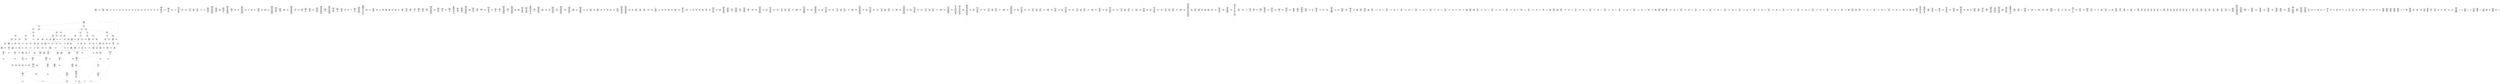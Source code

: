 /* Generated by GvGen v.1.0 (https://www.github.com/stricaud/gvgen) */

digraph G {
compound=true;
   node1 [label="[anywhere]"];
   node2 [label="# 0x0
PUSHX Data
PUSHX Data
MSTORE
PUSHX LogicData
CALLDATASIZE
LT
PUSHX Data
JUMPI
"];
   node3 [label="# 0xd
PUSHX Data
CALLDATALOAD
PUSHX BitData
SHR
PUSHX LogicData
GT
PUSHX Data
JUMPI
"];
   node4 [label="# 0x1e
PUSHX LogicData
GT
PUSHX Data
JUMPI
"];
   node5 [label="# 0x29
PUSHX LogicData
GT
PUSHX Data
JUMPI
"];
   node6 [label="# 0x34
PUSHX LogicData
EQ
PUSHX Data
JUMPI
"];
   node7 [label="# 0x3f
PUSHX LogicData
EQ
PUSHX Data
JUMPI
"];
   node8 [label="# 0x4a
PUSHX LogicData
EQ
PUSHX Data
JUMPI
"];
   node9 [label="# 0x55
PUSHX LogicData
EQ
PUSHX Data
JUMPI
"];
   node10 [label="# 0x60
PUSHX Data
REVERT
"];
   node11 [label="# 0x64
JUMPDEST
PUSHX LogicData
EQ
PUSHX Data
JUMPI
"];
   node12 [label="# 0x70
PUSHX LogicData
EQ
PUSHX Data
JUMPI
"];
   node13 [label="# 0x7b
PUSHX LogicData
EQ
PUSHX Data
JUMPI
"];
   node14 [label="# 0x86
PUSHX Data
REVERT
"];
   node15 [label="# 0x8a
JUMPDEST
PUSHX LogicData
GT
PUSHX Data
JUMPI
"];
   node16 [label="# 0x96
PUSHX LogicData
EQ
PUSHX Data
JUMPI
"];
   node17 [label="# 0xa1
PUSHX LogicData
EQ
PUSHX Data
JUMPI
"];
   node18 [label="# 0xac
PUSHX LogicData
EQ
PUSHX Data
JUMPI
"];
   node19 [label="# 0xb7
PUSHX LogicData
EQ
PUSHX Data
JUMPI
"];
   node20 [label="# 0xc2
PUSHX Data
REVERT
"];
   node21 [label="# 0xc6
JUMPDEST
PUSHX LogicData
EQ
PUSHX Data
JUMPI
"];
   node22 [label="# 0xd2
PUSHX LogicData
EQ
PUSHX Data
JUMPI
"];
   node23 [label="# 0xdd
PUSHX LogicData
EQ
PUSHX Data
JUMPI
"];
   node24 [label="# 0xe8
PUSHX Data
REVERT
"];
   node25 [label="# 0xec
JUMPDEST
PUSHX LogicData
GT
PUSHX Data
JUMPI
"];
   node26 [label="# 0xf8
PUSHX LogicData
GT
PUSHX Data
JUMPI
"];
   node27 [label="# 0x103
PUSHX LogicData
EQ
PUSHX Data
JUMPI
"];
   node28 [label="# 0x10e
PUSHX LogicData
EQ
PUSHX Data
JUMPI
"];
   node29 [label="# 0x119
PUSHX LogicData
EQ
PUSHX Data
JUMPI
"];
   node30 [label="# 0x124
PUSHX LogicData
EQ
PUSHX Data
JUMPI
"];
   node31 [label="# 0x12f
PUSHX Data
REVERT
"];
   node32 [label="# 0x133
JUMPDEST
PUSHX LogicData
EQ
PUSHX Data
JUMPI
"];
   node33 [label="# 0x13f
PUSHX LogicData
EQ
PUSHX Data
JUMPI
"];
   node34 [label="# 0x14a
PUSHX LogicData
EQ
PUSHX Data
JUMPI
"];
   node35 [label="# 0x155
PUSHX Data
REVERT
"];
   node36 [label="# 0x159
JUMPDEST
PUSHX LogicData
GT
PUSHX Data
JUMPI
"];
   node37 [label="# 0x165
PUSHX LogicData
EQ
PUSHX Data
JUMPI
"];
   node38 [label="# 0x170
PUSHX LogicData
EQ
PUSHX Data
JUMPI
"];
   node39 [label="# 0x17b
PUSHX LogicData
EQ
PUSHX Data
JUMPI
"];
   node40 [label="# 0x186
PUSHX LogicData
EQ
PUSHX Data
JUMPI
"];
   node41 [label="# 0x191
PUSHX Data
REVERT
"];
   node42 [label="# 0x195
JUMPDEST
PUSHX LogicData
EQ
PUSHX Data
JUMPI
"];
   node43 [label="# 0x1a1
PUSHX LogicData
EQ
PUSHX Data
JUMPI
"];
   node44 [label="# 0x1ac
PUSHX LogicData
EQ
PUSHX Data
JUMPI
"];
   node45 [label="# 0x1b7
JUMPDEST
PUSHX Data
REVERT
"];
   node46 [label="# 0x1bc
JUMPDEST
CALLVALUE
ISZERO
PUSHX Data
JUMPI
"];
   node47 [label="# 0x1c4
PUSHX Data
REVERT
"];
   node48 [label="# 0x1c8
JUMPDEST
PUSHX Data
PUSHX Data
CALLDATASIZE
PUSHX Data
PUSHX Data
JUMP
"];
   node49 [label="# 0x1d7
JUMPDEST
PUSHX Data
JUMP
"];
   node50 [label="# 0x1dc
JUMPDEST
PUSHX MemData
MLOAD
ISZERO
ISZERO
MSTORE
PUSHX ArithData
ADD
"];
   node51 [label="# 0x1e8
JUMPDEST
PUSHX MemData
MLOAD
SUB
RETURN
"];
   node52 [label="# 0x1f1
JUMPDEST
CALLVALUE
ISZERO
PUSHX Data
JUMPI
"];
   node53 [label="# 0x1f9
PUSHX Data
REVERT
"];
   node54 [label="# 0x1fd
JUMPDEST
PUSHX Data
PUSHX Data
JUMP
"];
   node55 [label="# 0x206
JUMPDEST
PUSHX MemData
MLOAD
PUSHX Data
PUSHX Data
JUMP
"];
   node56 [label="# 0x213
JUMPDEST
CALLVALUE
ISZERO
PUSHX Data
JUMPI
"];
   node57 [label="# 0x21b
PUSHX Data
REVERT
"];
   node58 [label="# 0x21f
JUMPDEST
PUSHX Data
PUSHX Data
CALLDATASIZE
PUSHX Data
PUSHX Data
JUMP
"];
   node59 [label="# 0x22e
JUMPDEST
PUSHX Data
JUMP
"];
   node60 [label="# 0x233
JUMPDEST
PUSHX MemData
MLOAD
PUSHX ArithData
PUSHX BitData
PUSHX BitData
SHL
SUB
AND
MSTORE
PUSHX ArithData
ADD
PUSHX Data
JUMP
"];
   node61 [label="# 0x24b
JUMPDEST
CALLVALUE
ISZERO
PUSHX Data
JUMPI
"];
   node62 [label="# 0x253
PUSHX Data
REVERT
"];
   node63 [label="# 0x257
JUMPDEST
PUSHX Data
PUSHX Data
CALLDATASIZE
PUSHX Data
PUSHX Data
JUMP
"];
   node64 [label="# 0x266
JUMPDEST
PUSHX Data
JUMP
"];
   node65 [label="# 0x26b
JUMPDEST
STOP
"];
   node66 [label="# 0x26d
JUMPDEST
CALLVALUE
ISZERO
PUSHX Data
JUMPI
"];
   node67 [label="# 0x275
PUSHX Data
REVERT
"];
   node68 [label="# 0x279
JUMPDEST
PUSHX StorData
SLOAD
"];
   node69 [label="# 0x27e
JUMPDEST
PUSHX MemData
MLOAD
MSTORE
PUSHX ArithData
ADD
PUSHX Data
JUMP
"];
   node70 [label="# 0x28c
JUMPDEST
CALLVALUE
ISZERO
PUSHX Data
JUMPI
"];
   node71 [label="# 0x294
PUSHX Data
REVERT
"];
   node72 [label="# 0x298
JUMPDEST
PUSHX Data
PUSHX Data
CALLDATASIZE
PUSHX Data
PUSHX Data
JUMP
"];
   node73 [label="# 0x2a7
JUMPDEST
PUSHX Data
JUMP
"];
   node74 [label="# 0x2ac
JUMPDEST
CALLVALUE
ISZERO
PUSHX Data
JUMPI
"];
   node75 [label="# 0x2b4
PUSHX Data
REVERT
"];
   node76 [label="# 0x2b8
JUMPDEST
PUSHX Data
PUSHX Data
CALLDATASIZE
PUSHX Data
PUSHX Data
JUMP
"];
   node77 [label="# 0x2c7
JUMPDEST
PUSHX Data
JUMP
"];
   node78 [label="# 0x2cc
JUMPDEST
CALLVALUE
ISZERO
PUSHX Data
JUMPI
"];
   node79 [label="# 0x2d4
PUSHX Data
REVERT
"];
   node80 [label="# 0x2d8
JUMPDEST
PUSHX Data
PUSHX StorData
SLOAD
JUMP
"];
   node81 [label="# 0x2e2
JUMPDEST
CALLVALUE
ISZERO
PUSHX Data
JUMPI
"];
   node82 [label="# 0x2ea
PUSHX Data
REVERT
"];
   node83 [label="# 0x2ee
JUMPDEST
PUSHX Data
PUSHX Data
CALLDATASIZE
PUSHX Data
PUSHX Data
JUMP
"];
   node84 [label="# 0x2fd
JUMPDEST
PUSHX Data
JUMP
"];
   node85 [label="# 0x302
JUMPDEST
CALLVALUE
ISZERO
PUSHX Data
JUMPI
"];
   node86 [label="# 0x30a
PUSHX Data
REVERT
"];
   node87 [label="# 0x30e
JUMPDEST
PUSHX Data
PUSHX Data
CALLDATASIZE
PUSHX Data
PUSHX Data
JUMP
"];
   node88 [label="# 0x31d
JUMPDEST
PUSHX Data
JUMP
"];
   node89 [label="# 0x322
JUMPDEST
CALLVALUE
ISZERO
PUSHX Data
JUMPI
"];
   node90 [label="# 0x32a
PUSHX Data
REVERT
"];
   node91 [label="# 0x32e
JUMPDEST
PUSHX Data
PUSHX Data
CALLDATASIZE
PUSHX Data
PUSHX Data
JUMP
"];
   node92 [label="# 0x33d
JUMPDEST
PUSHX Data
JUMP
"];
   node93 [label="# 0x342
JUMPDEST
CALLVALUE
ISZERO
PUSHX Data
JUMPI
"];
   node94 [label="# 0x34a
PUSHX Data
REVERT
"];
   node95 [label="# 0x34e
JUMPDEST
PUSHX Data
PUSHX Data
CALLDATASIZE
PUSHX Data
PUSHX Data
JUMP
"];
   node96 [label="# 0x35d
JUMPDEST
PUSHX Data
JUMP
"];
   node97 [label="# 0x362
JUMPDEST
CALLVALUE
ISZERO
PUSHX Data
JUMPI
"];
   node98 [label="# 0x36a
PUSHX Data
REVERT
"];
   node99 [label="# 0x36e
JUMPDEST
PUSHX Data
PUSHX Data
CALLDATASIZE
PUSHX Data
PUSHX Data
JUMP
"];
   node100 [label="# 0x37d
JUMPDEST
PUSHX Data
JUMP
"];
   node101 [label="# 0x382
JUMPDEST
CALLVALUE
ISZERO
PUSHX Data
JUMPI
"];
   node102 [label="# 0x38a
PUSHX Data
REVERT
"];
   node103 [label="# 0x38e
JUMPDEST
PUSHX Data
PUSHX Data
JUMP
"];
   node104 [label="# 0x397
JUMPDEST
CALLVALUE
ISZERO
PUSHX Data
JUMPI
"];
   node105 [label="# 0x39f
PUSHX Data
REVERT
"];
   node106 [label="# 0x3a3
JUMPDEST
PUSHX Data
PUSHX StorData
SLOAD
JUMP
"];
   node107 [label="# 0x3ad
JUMPDEST
PUSHX Data
PUSHX Data
JUMP
"];
   node108 [label="# 0x3b5
JUMPDEST
CALLVALUE
ISZERO
PUSHX Data
JUMPI
"];
   node109 [label="# 0x3bd
PUSHX Data
REVERT
"];
   node110 [label="# 0x3c1
JUMPDEST
PUSHX StorData
SLOAD
PUSHX ArithData
PUSHX BitData
PUSHX BitData
SHL
SUB
AND
PUSHX Data
JUMP
"];
   node111 [label="# 0x3d3
JUMPDEST
CALLVALUE
ISZERO
PUSHX Data
JUMPI
"];
   node112 [label="# 0x3db
PUSHX Data
REVERT
"];
   node113 [label="# 0x3df
JUMPDEST
PUSHX Data
PUSHX Data
CALLDATASIZE
PUSHX Data
PUSHX Data
JUMP
"];
   node114 [label="# 0x3ee
JUMPDEST
PUSHX Data
JUMP
"];
   node115 [label="# 0x3f3
JUMPDEST
CALLVALUE
ISZERO
PUSHX Data
JUMPI
"];
   node116 [label="# 0x3fb
PUSHX Data
REVERT
"];
   node117 [label="# 0x3ff
JUMPDEST
PUSHX Data
PUSHX Data
JUMP
"];
   node118 [label="# 0x408
JUMPDEST
CALLVALUE
ISZERO
PUSHX Data
JUMPI
"];
   node119 [label="# 0x410
PUSHX Data
REVERT
"];
   node120 [label="# 0x414
JUMPDEST
PUSHX Data
PUSHX StorData
SLOAD
JUMP
"];
   node121 [label="# 0x41e
JUMPDEST
PUSHX Data
PUSHX Data
CALLDATASIZE
PUSHX Data
PUSHX Data
JUMP
"];
   node122 [label="# 0x42c
JUMPDEST
PUSHX Data
JUMP
"];
   node123 [label="# 0x431
JUMPDEST
CALLVALUE
ISZERO
PUSHX Data
JUMPI
"];
   node124 [label="# 0x439
PUSHX Data
REVERT
"];
   node125 [label="# 0x43d
JUMPDEST
PUSHX Data
PUSHX Data
CALLDATASIZE
PUSHX Data
PUSHX Data
JUMP
"];
   node126 [label="# 0x44c
JUMPDEST
PUSHX Data
JUMP
"];
   node127 [label="# 0x451
JUMPDEST
CALLVALUE
ISZERO
PUSHX Data
JUMPI
"];
   node128 [label="# 0x459
PUSHX Data
REVERT
"];
   node129 [label="# 0x45d
JUMPDEST
PUSHX Data
PUSHX Data
CALLDATASIZE
PUSHX Data
PUSHX Data
JUMP
"];
   node130 [label="# 0x46c
JUMPDEST
PUSHX Data
JUMP
"];
   node131 [label="# 0x471
JUMPDEST
PUSHX Data
PUSHX Data
CALLDATASIZE
PUSHX Data
PUSHX Data
JUMP
"];
   node132 [label="# 0x47f
JUMPDEST
PUSHX Data
JUMP
"];
   node133 [label="# 0x484
JUMPDEST
CALLVALUE
ISZERO
PUSHX Data
JUMPI
"];
   node134 [label="# 0x48c
PUSHX Data
REVERT
"];
   node135 [label="# 0x490
JUMPDEST
PUSHX Data
PUSHX Data
CALLDATASIZE
PUSHX Data
PUSHX Data
JUMP
"];
   node136 [label="# 0x49f
JUMPDEST
PUSHX Data
JUMP
"];
   node137 [label="# 0x4a4
JUMPDEST
CALLVALUE
ISZERO
PUSHX Data
JUMPI
"];
   node138 [label="# 0x4ac
PUSHX Data
REVERT
"];
   node139 [label="# 0x4b0
JUMPDEST
PUSHX Data
PUSHX StorData
SLOAD
JUMP
"];
   node140 [label="# 0x4ba
JUMPDEST
CALLVALUE
ISZERO
PUSHX Data
JUMPI
"];
   node141 [label="# 0x4c2
PUSHX Data
REVERT
"];
   node142 [label="# 0x4c6
JUMPDEST
PUSHX Data
PUSHX Data
CALLDATASIZE
PUSHX Data
PUSHX Data
JUMP
"];
   node143 [label="# 0x4d5
JUMPDEST
PUSHX ArithData
PUSHX BitData
PUSHX BitData
SHL
SUB
AND
PUSHX Data
MSTORE
PUSHX Data
PUSHX Data
MSTORE
PUSHX Data
SHA3
AND
MSTORE
MSTORE
SHA3
SLOAD
PUSHX BitData
AND
JUMP
"];
   node144 [label="# 0x503
JUMPDEST
CALLVALUE
ISZERO
PUSHX Data
JUMPI
"];
   node145 [label="# 0x50b
PUSHX Data
REVERT
"];
   node146 [label="# 0x50f
JUMPDEST
PUSHX Data
PUSHX Data
CALLDATASIZE
PUSHX Data
PUSHX Data
JUMP
"];
   node147 [label="# 0x51e
JUMPDEST
PUSHX Data
JUMP
"];
   node148 [label="# 0x523
JUMPDEST
PUSHX Data
PUSHX ArithData
PUSHX BitData
PUSHX BitData
SHL
SUB
NOT
AND
PUSHX BitData
PUSHX BitData
SHL
EQ
PUSHX Data
JUMPI
"];
   node149 [label="# 0x53f
PUSHX Data
PUSHX Data
JUMP
"];
   node150 [label="# 0x548
JUMPDEST
JUMP
"];
   node151 [label="# 0x54e
JUMPDEST
PUSHX Data
PUSHX StorData
SLOAD
PUSHX Data
PUSHX Data
JUMP
"];
   node152 [label="# 0x55d
JUMPDEST
PUSHX ArithData
ADD
PUSHX ArithData
DIV
MUL
PUSHX ArithData
ADD
PUSHX MemData
MLOAD
ADD
PUSHX Data
MSTORE
MSTORE
PUSHX ArithData
ADD
SLOAD
PUSHX Data
PUSHX Data
JUMP
"];
   node153 [label="# 0x589
JUMPDEST
ISZERO
PUSHX Data
JUMPI
"];
   node154 [label="# 0x590
PUSHX LogicData
LT
PUSHX Data
JUMPI
"];
   node155 [label="# 0x598
PUSHX ArithData
SLOAD
DIV
MUL
MSTORE
PUSHX ArithData
ADD
PUSHX Data
JUMP
"];
   node156 [label="# 0x5ab
JUMPDEST
ADD
PUSHX Data
MSTORE
PUSHX Data
PUSHX Data
SHA3
"];
   node157 [label="# 0x5b9
JUMPDEST
SLOAD
MSTORE
PUSHX ArithData
ADD
PUSHX ArithData
ADD
GT
PUSHX Data
JUMPI
"];
   node158 [label="# 0x5cd
SUB
PUSHX BitData
AND
ADD
"];
   node159 [label="# 0x5d6
JUMPDEST
JUMP
"];
   node160 [label="# 0x5e0
JUMPDEST
PUSHX Data
MSTORE
PUSHX Data
PUSHX Data
MSTORE
PUSHX Data
SHA3
SLOAD
PUSHX ArithData
PUSHX BitData
PUSHX BitData
SHL
SUB
AND
PUSHX Data
JUMPI
"];
   node161 [label="# 0x5fd
PUSHX MemData
MLOAD
PUSHX BitData
PUSHX BitData
SHL
MSTORE
PUSHX Data
PUSHX ArithData
ADD
MSTORE
PUSHX Data
PUSHX ArithData
ADD
MSTORE
PUSHX Data
PUSHX ArithData
ADD
MSTORE
PUSHX BitData
PUSHX BitData
SHL
PUSHX ArithData
ADD
MSTORE
PUSHX ArithData
ADD
"];
   node162 [label="# 0x655
JUMPDEST
PUSHX MemData
MLOAD
SUB
REVERT
"];
   node163 [label="# 0x65e
JUMPDEST
PUSHX Data
MSTORE
PUSHX Data
PUSHX Data
MSTORE
PUSHX Data
SHA3
SLOAD
PUSHX ArithData
PUSHX BitData
PUSHX BitData
SHL
SUB
AND
JUMP
"];
   node164 [label="# 0x67a
JUMPDEST
PUSHX Data
PUSHX Data
PUSHX Data
JUMP
"];
   node165 [label="# 0x685
JUMPDEST
PUSHX ArithData
PUSHX BitData
PUSHX BitData
SHL
SUB
AND
PUSHX ArithData
PUSHX BitData
PUSHX BitData
SHL
SUB
AND
EQ
ISZERO
PUSHX Data
JUMPI
"];
   node166 [label="# 0x6a2
PUSHX MemData
MLOAD
PUSHX BitData
PUSHX BitData
SHL
MSTORE
PUSHX Data
PUSHX ArithData
ADD
MSTORE
PUSHX Data
PUSHX ArithData
ADD
MSTORE
PUSHX Data
PUSHX ArithData
ADD
MSTORE
PUSHX BitData
PUSHX BitData
SHL
PUSHX ArithData
ADD
MSTORE
PUSHX ArithData
ADD
PUSHX Data
JUMP
"];
   node167 [label="# 0x6f3
JUMPDEST
CALLER
PUSHX ArithData
PUSHX BitData
PUSHX BitData
SHL
SUB
AND
EQ
PUSHX Data
JUMPI
"];
   node168 [label="# 0x705
PUSHX Data
CALLER
PUSHX Data
JUMP
"];
   node169 [label="# 0x70f
JUMPDEST
PUSHX Data
JUMPI
"];
   node170 [label="# 0x714
PUSHX MemData
MLOAD
PUSHX BitData
PUSHX BitData
SHL
MSTORE
PUSHX Data
PUSHX ArithData
ADD
MSTORE
PUSHX Data
PUSHX ArithData
ADD
MSTORE
PUSHX Data
PUSHX ArithData
ADD
MSTORE
PUSHX Data
PUSHX ArithData
ADD
MSTORE
PUSHX ArithData
ADD
PUSHX Data
JUMP
"];
   node171 [label="# 0x781
JUMPDEST
PUSHX Data
PUSHX Data
JUMP
"];
   node172 [label="# 0x78b
JUMPDEST
JUMP
"];
   node173 [label="# 0x790
JUMPDEST
PUSHX Data
CALLER
PUSHX Data
JUMP
"];
   node174 [label="# 0x79a
JUMPDEST
PUSHX Data
JUMPI
"];
   node175 [label="# 0x79f
PUSHX MemData
MLOAD
PUSHX BitData
PUSHX BitData
SHL
MSTORE
PUSHX ArithData
ADD
PUSHX Data
PUSHX Data
JUMP
"];
   node176 [label="# 0x7b6
JUMPDEST
PUSHX Data
PUSHX Data
JUMP
"];
   node177 [label="# 0x7c1
JUMPDEST
PUSHX Data
PUSHX Data
PUSHX Data
JUMP
"];
   node178 [label="# 0x7cc
JUMPDEST
LT
PUSHX Data
JUMPI
"];
   node179 [label="# 0x7d3
PUSHX MemData
MLOAD
PUSHX BitData
PUSHX BitData
SHL
MSTORE
PUSHX Data
PUSHX ArithData
ADD
MSTORE
PUSHX Data
PUSHX ArithData
ADD
MSTORE
PUSHX Data
PUSHX ArithData
ADD
MSTORE
PUSHX BitData
PUSHX BitData
SHL
PUSHX ArithData
ADD
MSTORE
PUSHX ArithData
ADD
PUSHX Data
JUMP
"];
   node180 [label="# 0x82e
JUMPDEST
PUSHX ArithData
PUSHX BitData
PUSHX BitData
SHL
SUB
AND
PUSHX Data
MSTORE
PUSHX Data
PUSHX Data
MSTORE
PUSHX Data
SHA3
MSTORE
MSTORE
SHA3
SLOAD
JUMP
"];
   node181 [label="# 0x857
JUMPDEST
PUSHX Data
PUSHX MemData
MLOAD
PUSHX ArithData
ADD
PUSHX Data
MSTORE
PUSHX Data
MSTORE
PUSHX Data
JUMP
"];
   node182 [label="# 0x872
JUMPDEST
PUSHX Data
PUSHX Data
PUSHX StorData
SLOAD
JUMP
"];
   node183 [label="# 0x87d
JUMPDEST
LT
PUSHX Data
JUMPI
"];
   node184 [label="# 0x884
PUSHX MemData
MLOAD
PUSHX BitData
PUSHX BitData
SHL
MSTORE
PUSHX Data
PUSHX ArithData
ADD
MSTORE
PUSHX Data
PUSHX ArithData
ADD
MSTORE
PUSHX Data
PUSHX ArithData
ADD
MSTORE
PUSHX BitData
PUSHX BitData
SHL
PUSHX ArithData
ADD
MSTORE
PUSHX ArithData
ADD
PUSHX Data
JUMP
"];
   node185 [label="# 0x8e0
JUMPDEST
PUSHX StorData
SLOAD
LT
PUSHX Data
JUMPI
"];
   node186 [label="# 0x8ec
PUSHX Data
PUSHX Data
JUMP
"];
   node187 [label="# 0x8f3
JUMPDEST
PUSHX Data
MSTORE
PUSHX Data
PUSHX Data
SHA3
ADD
SLOAD
JUMP
"];
   node188 [label="# 0x905
JUMPDEST
PUSHX StorData
SLOAD
PUSHX ArithData
PUSHX BitData
PUSHX BitData
SHL
SUB
AND
CALLER
EQ
PUSHX Data
JUMPI
"];
   node189 [label="# 0x918
PUSHX MemData
MLOAD
PUSHX BitData
PUSHX BitData
SHL
MSTORE
PUSHX ArithData
ADD
PUSHX Data
PUSHX Data
JUMP
"];
   node190 [label="# 0x92f
JUMPDEST
PUSHX Data
SSTORE
JUMP
"];
   node191 [label="# 0x934
JUMPDEST
PUSHX Data
MSTORE
PUSHX Data
PUSHX Data
MSTORE
PUSHX Data
SHA3
SLOAD
PUSHX ArithData
PUSHX BitData
PUSHX BitData
SHL
SUB
AND
PUSHX Data
JUMPI
"];
   node192 [label="# 0x952
PUSHX MemData
MLOAD
PUSHX BitData
PUSHX BitData
SHL
MSTORE
PUSHX Data
PUSHX ArithData
ADD
MSTORE
PUSHX Data
PUSHX ArithData
ADD
MSTORE
PUSHX Data
PUSHX ArithData
ADD
MSTORE
PUSHX BitData
PUSHX BitData
SHL
PUSHX ArithData
ADD
MSTORE
PUSHX ArithData
ADD
PUSHX Data
JUMP
"];
   node193 [label="# 0x9ab
JUMPDEST
PUSHX Data
PUSHX ArithData
PUSHX BitData
PUSHX BitData
SHL
SUB
AND
PUSHX Data
JUMPI
"];
   node194 [label="# 0x9bc
PUSHX MemData
MLOAD
PUSHX BitData
PUSHX BitData
SHL
MSTORE
PUSHX Data
PUSHX ArithData
ADD
MSTORE
PUSHX Data
PUSHX ArithData
ADD
MSTORE
PUSHX Data
PUSHX ArithData
ADD
MSTORE
PUSHX BitData
PUSHX BitData
SHL
PUSHX ArithData
ADD
MSTORE
PUSHX ArithData
ADD
PUSHX Data
JUMP
"];
   node195 [label="# 0xa16
JUMPDEST
PUSHX ArithData
PUSHX BitData
PUSHX BitData
SHL
SUB
AND
PUSHX Data
MSTORE
PUSHX Data
PUSHX Data
MSTORE
PUSHX Data
SHA3
SLOAD
JUMP
"];
   node196 [label="# 0xa32
JUMPDEST
PUSHX StorData
SLOAD
PUSHX ArithData
PUSHX BitData
PUSHX BitData
SHL
SUB
AND
CALLER
EQ
PUSHX Data
JUMPI
"];
   node197 [label="# 0xa45
PUSHX MemData
MLOAD
PUSHX BitData
PUSHX BitData
SHL
MSTORE
PUSHX ArithData
ADD
PUSHX Data
PUSHX Data
JUMP
"];
   node198 [label="# 0xa5c
JUMPDEST
PUSHX Data
PUSHX Data
PUSHX Data
JUMP
"];
   node199 [label="# 0xa66
JUMPDEST
JUMP
"];
   node200 [label="# 0xa68
JUMPDEST
PUSHX StorData
SLOAD
PUSHX ArithData
PUSHX BitData
PUSHX BitData
SHL
SUB
AND
CALLER
EQ
PUSHX Data
JUMPI
"];
   node201 [label="# 0xa7b
PUSHX MemData
MLOAD
PUSHX BitData
PUSHX BitData
SHL
MSTORE
PUSHX ArithData
ADD
PUSHX Data
PUSHX Data
JUMP
"];
   node202 [label="# 0xa92
JUMPDEST
PUSHX MemData
MLOAD
CALLER
SELFBALANCE
ISZERO
PUSHX ArithData
MUL
PUSHX Data
CALL
PUSHX Data
JUMPI
"];
   node203 [label="# 0xab2
PUSHX Data
REVERT
"];
   node204 [label="# 0xab6
JUMPDEST
PUSHX StorData
SLOAD
PUSHX ArithData
PUSHX BitData
PUSHX BitData
SHL
SUB
AND
CALLER
EQ
PUSHX Data
JUMPI
"];
   node205 [label="# 0xac9
PUSHX MemData
MLOAD
PUSHX BitData
PUSHX BitData
SHL
MSTORE
PUSHX ArithData
ADD
PUSHX Data
PUSHX Data
JUMP
"];
   node206 [label="# 0xae0
JUMPDEST
PUSHX Data
SSTORE
JUMP
"];
   node207 [label="# 0xae5
JUMPDEST
PUSHX Data
PUSHX StorData
SLOAD
PUSHX Data
PUSHX Data
JUMP
"];
   node208 [label="# 0xaf4
JUMPDEST
PUSHX Data
PUSHX Data
JUMP
"];
   node209 [label="# 0xafe
JUMPDEST
JUMP
"];
   node210 [label="# 0xb02
JUMPDEST
PUSHX ArithData
PUSHX BitData
PUSHX BitData
SHL
SUB
AND
CALLER
EQ
ISZERO
PUSHX Data
JUMPI
"];
   node211 [label="# 0xb14
PUSHX MemData
MLOAD
PUSHX BitData
PUSHX BitData
SHL
MSTORE
PUSHX Data
PUSHX ArithData
ADD
MSTORE
PUSHX Data
PUSHX ArithData
ADD
MSTORE
PUSHX Data
PUSHX ArithData
ADD
MSTORE
PUSHX ArithData
ADD
PUSHX Data
JUMP
"];
   node212 [label="# 0xb5b
JUMPDEST
CALLER
PUSHX Data
MSTORE
PUSHX Data
PUSHX ArithData
MSTORE
PUSHX MemData
SHA3
PUSHX ArithData
PUSHX BitData
PUSHX BitData
SHL
SUB
AND
MSTORE
MSTORE
SHA3
SLOAD
PUSHX BitData
NOT
AND
ISZERO
ISZERO
OR
SSTORE
MLOAD
MSTORE
PUSHX Data
ADD
PUSHX MemData
MLOAD
SUB
LOGX
JUMP
"];
   node213 [label="# 0xbc7
JUMPDEST
PUSHX Data
CALLER
PUSHX Data
JUMP
"];
   node214 [label="# 0xbd1
JUMPDEST
PUSHX Data
JUMPI
"];
   node215 [label="# 0xbd6
PUSHX MemData
MLOAD
PUSHX BitData
PUSHX BitData
SHL
MSTORE
PUSHX ArithData
ADD
PUSHX Data
PUSHX Data
JUMP
"];
   node216 [label="# 0xbed
JUMPDEST
PUSHX Data
PUSHX Data
JUMP
"];
   node217 [label="# 0xbf9
JUMPDEST
JUMP
"];
   node218 [label="# 0xbff
JUMPDEST
PUSHX Data
CALLER
PUSHX Data
JUMP
"];
   node219 [label="# 0xc09
JUMPDEST
JUMP
"];
   node220 [label="# 0xc0c
JUMPDEST
PUSHX Data
PUSHX Data
PUSHX Data
PUSHX Data
JUMP
"];
   node221 [label="# 0xc19
JUMPDEST
PUSHX Data
PUSHX Data
PUSHX Data
PUSHX Data
JUMP
"];
   node222 [label="# 0xc29
JUMPDEST
PUSHX Data
PUSHX Data
JUMP
"];
   node223 [label="# 0xc32
JUMPDEST
PUSHX Data
PUSHX Data
PUSHX Data
JUMP
"];
   node224 [label="# 0xc3e
JUMPDEST
PUSHX Data
JUMP
"];
   node225 [label="# 0xc43
JUMPDEST
PUSHX MemData
MLOAD
PUSHX ArithData
ADD
PUSHX Data
PUSHX Data
JUMP
"];
   node226 [label="# 0xc55
JUMPDEST
PUSHX MemData
MLOAD
PUSHX ArithData
SUB
SUB
MSTORE
PUSHX Data
MSTORE
PUSHX Data
JUMP
"];
   node227 [label="# 0xc69
JUMPDEST
PUSHX MemData
MLOAD
PUSHX ArithData
ADD
PUSHX Data
PUSHX Data
JUMP
"];
   node228 [label="# 0xc7c
JUMPDEST
PUSHX MemData
MLOAD
PUSHX BitData
NOT
SUB
ADD
MSTORE
MSTORE
JUMP
"];
   node229 [label="# 0xc94
JUMPDEST
PUSHX StorData
SLOAD
PUSHX ArithData
PUSHX BitData
PUSHX BitData
SHL
SUB
AND
CALLER
EQ
PUSHX Data
JUMPI
"];
   node230 [label="# 0xca7
PUSHX MemData
MLOAD
PUSHX BitData
PUSHX BitData
SHL
MSTORE
PUSHX ArithData
ADD
PUSHX Data
PUSHX Data
JUMP
"];
   node231 [label="# 0xcbe
JUMPDEST
PUSHX ArithData
PUSHX BitData
PUSHX BitData
SHL
SUB
AND
PUSHX Data
JUMPI
"];
   node232 [label="# 0xccd
PUSHX MemData
MLOAD
PUSHX BitData
PUSHX BitData
SHL
MSTORE
PUSHX Data
PUSHX ArithData
ADD
MSTORE
PUSHX Data
PUSHX ArithData
ADD
MSTORE
PUSHX Data
PUSHX ArithData
ADD
MSTORE
PUSHX BitData
PUSHX BitData
SHL
PUSHX ArithData
ADD
MSTORE
PUSHX ArithData
ADD
PUSHX Data
JUMP
"];
   node233 [label="# 0xd23
JUMPDEST
PUSHX Data
PUSHX Data
JUMP
"];
   node234 [label="# 0xd2c
JUMPDEST
PUSHX Data
PUSHX ArithData
PUSHX BitData
PUSHX BitData
SHL
SUB
NOT
AND
PUSHX BitData
PUSHX BitData
SHL
EQ
PUSHX Data
JUMPI
"];
   node235 [label="# 0xd48
PUSHX ArithData
PUSHX BitData
PUSHX BitData
SHL
SUB
NOT
AND
PUSHX BitData
PUSHX BitData
SHL
EQ
"];
   node236 [label="# 0xd5d
JUMPDEST
PUSHX Data
JUMPI
"];
   node237 [label="# 0xd63
PUSHX BitData
PUSHX BitData
SHL
PUSHX ArithData
PUSHX BitData
PUSHX BitData
SHL
SUB
NOT
AND
EQ
PUSHX Data
JUMP
"];
   node238 [label="# 0xd7c
JUMPDEST
PUSHX Data
MSTORE
PUSHX Data
PUSHX Data
MSTORE
PUSHX Data
SHA3
SLOAD
PUSHX ArithData
PUSHX BitData
PUSHX BitData
SHL
SUB
NOT
AND
PUSHX ArithData
PUSHX BitData
PUSHX BitData
SHL
SUB
AND
OR
SSTORE
PUSHX Data
PUSHX Data
JUMP
"];
   node239 [label="# 0xdb1
JUMPDEST
PUSHX ArithData
PUSHX BitData
PUSHX BitData
SHL
SUB
AND
PUSHX Data
PUSHX MemData
MLOAD
PUSHX MemData
MLOAD
SUB
LOGX
JUMP
"];
   node240 [label="# 0xdea
JUMPDEST
PUSHX Data
MSTORE
PUSHX Data
PUSHX Data
MSTORE
PUSHX Data
SHA3
SLOAD
PUSHX ArithData
PUSHX BitData
PUSHX BitData
SHL
SUB
AND
PUSHX Data
JUMPI
"];
   node241 [label="# 0xe07
PUSHX MemData
MLOAD
PUSHX BitData
PUSHX BitData
SHL
MSTORE
PUSHX Data
PUSHX ArithData
ADD
MSTORE
PUSHX Data
PUSHX ArithData
ADD
MSTORE
PUSHX Data
PUSHX ArithData
ADD
MSTORE
PUSHX BitData
PUSHX BitData
SHL
PUSHX ArithData
ADD
MSTORE
PUSHX ArithData
ADD
PUSHX Data
JUMP
"];
   node242 [label="# 0xe63
JUMPDEST
PUSHX Data
PUSHX Data
PUSHX Data
JUMP
"];
   node243 [label="# 0xe6e
JUMPDEST
PUSHX ArithData
PUSHX BitData
PUSHX BitData
SHL
SUB
AND
PUSHX ArithData
PUSHX BitData
PUSHX BitData
SHL
SUB
AND
EQ
PUSHX Data
JUMPI
"];
   node244 [label="# 0xe8b
PUSHX ArithData
PUSHX BitData
PUSHX BitData
SHL
SUB
AND
PUSHX Data
PUSHX Data
JUMP
"];
   node245 [label="# 0xe9e
JUMPDEST
PUSHX ArithData
PUSHX BitData
PUSHX BitData
SHL
SUB
AND
EQ
"];
   node246 [label="# 0xea9
JUMPDEST
PUSHX Data
JUMPI
"];
   node247 [label="# 0xeaf
PUSHX ArithData
PUSHX BitData
PUSHX BitData
SHL
SUB
AND
PUSHX Data
MSTORE
PUSHX Data
PUSHX Data
MSTORE
PUSHX Data
SHA3
AND
MSTORE
MSTORE
SHA3
SLOAD
PUSHX BitData
AND
"];
   node248 [label="# 0xed9
JUMPDEST
JUMP
"];
   node249 [label="# 0xee1
JUMPDEST
PUSHX ArithData
PUSHX BitData
PUSHX BitData
SHL
SUB
AND
PUSHX Data
PUSHX Data
JUMP
"];
   node250 [label="# 0xef4
JUMPDEST
PUSHX ArithData
PUSHX BitData
PUSHX BitData
SHL
SUB
AND
EQ
PUSHX Data
JUMPI
"];
   node251 [label="# 0xf03
PUSHX MemData
MLOAD
PUSHX BitData
PUSHX BitData
SHL
MSTORE
PUSHX Data
PUSHX ArithData
ADD
MSTORE
PUSHX Data
PUSHX ArithData
ADD
MSTORE
PUSHX Data
PUSHX ArithData
ADD
MSTORE
PUSHX BitData
PUSHX BitData
SHL
PUSHX ArithData
ADD
MSTORE
PUSHX ArithData
ADD
PUSHX Data
JUMP
"];
   node252 [label="# 0xf5c
JUMPDEST
PUSHX ArithData
PUSHX BitData
PUSHX BitData
SHL
SUB
AND
PUSHX Data
JUMPI
"];
   node253 [label="# 0xf6b
PUSHX MemData
MLOAD
PUSHX BitData
PUSHX BitData
SHL
MSTORE
PUSHX Data
PUSHX ArithData
ADD
MSTORE
PUSHX ArithData
ADD
MSTORE
PUSHX Data
PUSHX ArithData
ADD
MSTORE
PUSHX BitData
PUSHX BitData
SHL
PUSHX ArithData
ADD
MSTORE
PUSHX ArithData
ADD
PUSHX Data
JUMP
"];
   node254 [label="# 0xfbe
JUMPDEST
PUSHX Data
PUSHX Data
JUMP
"];
   node255 [label="# 0xfc9
JUMPDEST
PUSHX Data
PUSHX Data
PUSHX Data
JUMP
"];
   node256 [label="# 0xfd4
JUMPDEST
PUSHX ArithData
PUSHX BitData
PUSHX BitData
SHL
SUB
AND
PUSHX Data
MSTORE
PUSHX Data
PUSHX Data
MSTORE
PUSHX Data
SHA3
SLOAD
PUSHX Data
PUSHX Data
PUSHX Data
JUMP
"];
   node257 [label="# 0xffd
JUMPDEST
SSTORE
PUSHX ArithData
PUSHX BitData
PUSHX BitData
SHL
SUB
AND
PUSHX Data
MSTORE
PUSHX Data
PUSHX Data
MSTORE
PUSHX Data
SHA3
SLOAD
PUSHX Data
PUSHX Data
PUSHX Data
JUMP
"];
   node258 [label="# 0x102b
JUMPDEST
SSTORE
PUSHX Data
MSTORE
PUSHX Data
PUSHX Data
MSTORE
PUSHX MemData
SHA3
SLOAD
PUSHX ArithData
PUSHX BitData
PUSHX BitData
SHL
SUB
NOT
AND
PUSHX ArithData
PUSHX BitData
PUSHX BitData
SHL
SUB
AND
OR
SSTORE
MLOAD
AND
PUSHX Data
LOGX
JUMP
"];
   node259 [label="# 0x108c
JUMPDEST
PUSHX StorData
SLOAD
PUSHX ArithData
PUSHX BitData
PUSHX BitData
SHL
SUB
AND
PUSHX ArithData
PUSHX BitData
PUSHX BitData
SHL
SUB
NOT
AND
OR
SSTORE
PUSHX MemData
MLOAD
AND
PUSHX Data
PUSHX Data
LOGX
JUMP
"];
   node260 [label="# 0x10de
JUMPDEST
PUSHX StorData
SLOAD
PUSHX StorData
SLOAD
LT
PUSHX Data
JUMPI
"];
   node261 [label="# 0x10ea
PUSHX MemData
MLOAD
PUSHX BitData
PUSHX BitData
SHL
MSTORE
PUSHX Data
PUSHX ArithData
ADD
MSTORE
PUSHX Data
PUSHX ArithData
ADD
MSTORE
PUSHX Data
PUSHX ArithData
ADD
MSTORE
PUSHX ArithData
ADD
PUSHX Data
JUMP
"];
   node262 [label="# 0x1131
JUMPDEST
PUSHX StorData
SLOAD
PUSHX Data
PUSHX StorData
SLOAD
JUMP
"];
   node263 [label="# 0x113e
JUMPDEST
PUSHX Data
PUSHX Data
JUMP
"];
   node264 [label="# 0x1148
JUMPDEST
GT
ISZERO
PUSHX Data
JUMPI
"];
   node265 [label="# 0x114f
PUSHX MemData
MLOAD
PUSHX BitData
PUSHX BitData
SHL
MSTORE
PUSHX Data
PUSHX ArithData
ADD
MSTORE
PUSHX Data
PUSHX ArithData
ADD
MSTORE
PUSHX Data
PUSHX ArithData
ADD
MSTORE
PUSHX ArithData
ADD
PUSHX Data
JUMP
"];
   node266 [label="# 0x1196
JUMPDEST
PUSHX StorData
SLOAD
GT
ISZERO
PUSHX Data
JUMPI
"];
   node267 [label="# 0x11a1
PUSHX MemData
MLOAD
PUSHX BitData
PUSHX BitData
SHL
MSTORE
PUSHX Data
PUSHX ArithData
ADD
MSTORE
PUSHX Data
PUSHX ArithData
ADD
MSTORE
PUSHX Data
PUSHX ArithData
ADD
MSTORE
PUSHX BitData
PUSHX BitData
SHL
PUSHX ArithData
ADD
MSTORE
PUSHX ArithData
ADD
PUSHX Data
JUMP
"];
   node268 [label="# 0x1202
JUMPDEST
PUSHX LogicData
GT
PUSHX Data
JUMPI
"];
   node269 [label="# 0x120b
PUSHX MemData
MLOAD
PUSHX BitData
PUSHX BitData
SHL
MSTORE
PUSHX Data
PUSHX ArithData
ADD
MSTORE
PUSHX Data
PUSHX ArithData
ADD
MSTORE
PUSHX Data
PUSHX ArithData
ADD
MSTORE
PUSHX ArithData
ADD
PUSHX Data
JUMP
"];
   node270 [label="# 0x1252
JUMPDEST
CALLVALUE
PUSHX StorData
SLOAD
PUSHX Data
PUSHX Data
JUMP
"];
   node271 [label="# 0x1261
JUMPDEST
EQ
PUSHX Data
JUMPI
"];
   node272 [label="# 0x1267
PUSHX MemData
MLOAD
PUSHX BitData
PUSHX BitData
SHL
MSTORE
PUSHX Data
PUSHX ArithData
ADD
MSTORE
PUSHX Data
PUSHX ArithData
ADD
MSTORE
PUSHX Data
PUSHX ArithData
ADD
MSTORE
PUSHX ArithData
ADD
PUSHX Data
JUMP
"];
   node273 [label="# 0x12ae
JUMPDEST
PUSHX Data
"];
   node274 [label="# 0x12b1
JUMPDEST
LT
ISZERO
PUSHX Data
JUMPI
"];
   node275 [label="# 0x12ba
PUSHX Data
PUSHX StorData
SLOAD
PUSHX Data
PUSHX Data
PUSHX Data
JUMP
"];
   node276 [label="# 0x12ca
JUMPDEST
PUSHX Data
PUSHX Data
JUMP
"];
   node277 [label="# 0x12d6
JUMPDEST
PUSHX Data
PUSHX StorData
PUSHX Data
SLOAD
PUSHX Data
PUSHX Data
JUMP
"];
   node278 [label="# 0x12e9
JUMPDEST
SSTORE
PUSHX Data
PUSHX Data
JUMP
"];
   node279 [label="# 0x12fb
JUMPDEST
PUSHX Data
JUMP
"];
   node280 [label="# 0x1303
JUMPDEST
PUSHX Data
PUSHX Data
JUMP
"];
   node281 [label="# 0x130e
JUMPDEST
PUSHX Data
PUSHX Data
JUMP
"];
   node282 [label="# 0x131a
JUMPDEST
PUSHX Data
JUMPI
"];
   node283 [label="# 0x131f
PUSHX MemData
MLOAD
PUSHX BitData
PUSHX BitData
SHL
MSTORE
PUSHX ArithData
ADD
PUSHX Data
PUSHX Data
JUMP
"];
   node284 [label="# 0x1336
JUMPDEST
PUSHX Data
PUSHX MemData
MLOAD
PUSHX ArithData
ADD
PUSHX Data
MSTORE
PUSHX Data
MSTORE
PUSHX ArithData
ADD
PUSHX Data
MSTORE
PUSHX ArithData
ADD
PUSHX Data
MSTORE
PUSHX ArithData
ADD
PUSHX Data
MSTORE
PUSHX ArithData
ADD
PUSHX Data
MSTORE
JUMP
"];
   node285 [label="# 0x1368
JUMPDEST
PUSHX Data
PUSHX MemData
MLOAD
PUSHX ArithData
ADD
PUSHX Data
MSTORE
PUSHX Data
MSTORE
PUSHX ArithData
ADD
PUSHX Data
MSTORE
PUSHX ArithData
ADD
PUSHX Data
MSTORE
PUSHX ArithData
ADD
PUSHX Data
MSTORE
PUSHX ArithData
ADD
PUSHX Data
MSTORE
JUMP
"];
   node286 [label="# 0x139a
JUMPDEST
PUSHX Data
PUSHX Data
JUMP
"];
   node287 [label="# 0x13a3
JUMPDEST
MSTORE
PUSHX Data
PUSHX Data
JUMP
"];
   node288 [label="# 0x13ae
JUMPDEST
PUSHX ArithData
ADD
MSTORE
PUSHX Data
PUSHX Data
JUMP
"];
   node289 [label="# 0x13bc
JUMPDEST
PUSHX ArithData
ADD
MSTORE
PUSHX Data
PUSHX Data
JUMP
"];
   node290 [label="# 0x13ca
JUMPDEST
PUSHX ArithData
ADD
MSTORE
PUSHX Data
PUSHX Data
JUMP
"];
   node291 [label="# 0x13d8
JUMPDEST
PUSHX ArithData
ADD
MSTORE
JUMP
"];
   node292 [label="# 0x13e3
JUMPDEST
PUSHX Data
PUSHX Data
JUMPI
"];
   node293 [label="# 0x13eb
PUSHX Data
MLOAD
ADD
MSTORE
PUSHX Data
MSTORE
PUSHX BitData
PUSHX BitData
SHL
PUSHX ArithData
ADD
MSTORE
JUMP
"];
   node294 [label="# 0x1407
JUMPDEST
PUSHX Data
"];
   node295 [label="# 0x140b
JUMPDEST
ISZERO
PUSHX Data
JUMPI
"];
   node296 [label="# 0x1412
PUSHX Data
PUSHX Data
JUMP
"];
   node297 [label="# 0x141b
JUMPDEST
PUSHX Data
PUSHX Data
PUSHX Data
JUMP
"];
   node298 [label="# 0x142a
JUMPDEST
PUSHX Data
JUMP
"];
   node299 [label="# 0x1431
JUMPDEST
PUSHX Data
PUSHX LogicData
GT
ISZERO
PUSHX Data
JUMPI
"];
   node300 [label="# 0x1445
PUSHX Data
PUSHX Data
JUMP
"];
   node301 [label="# 0x144c
JUMPDEST
PUSHX MemData
MLOAD
MSTORE
PUSHX ArithData
ADD
PUSHX BitData
NOT
AND
PUSHX ArithData
ADD
ADD
PUSHX Data
MSTORE
ISZERO
PUSHX Data
JUMPI
"];
   node302 [label="# 0x146a
PUSHX ArithData
ADD
CALLDATASIZE
CALLDATACOPY
ADD
"];
   node303 [label="# 0x1476
JUMPDEST
"];
   node304 [label="# 0x147a
JUMPDEST
ISZERO
PUSHX Data
JUMPI
"];
   node305 [label="# 0x1481
PUSHX Data
PUSHX Data
PUSHX Data
JUMP
"];
   node306 [label="# 0x148b
JUMPDEST
PUSHX Data
PUSHX Data
PUSHX Data
JUMP
"];
   node307 [label="# 0x1498
JUMPDEST
PUSHX Data
PUSHX Data
PUSHX Data
JUMP
"];
   node308 [label="# 0x14a3
JUMPDEST
PUSHX BitData
SHL
MLOAD
LT
PUSHX Data
JUMPI
"];
   node309 [label="# 0x14b1
PUSHX Data
PUSHX Data
JUMP
"];
   node310 [label="# 0x14b8
JUMPDEST
PUSHX ArithData
ADD
ADD
PUSHX ArithData
PUSHX BitData
PUSHX BitData
SHL
SUB
NOT
AND
PUSHX BitData
BYTE
MSTORE8
PUSHX Data
PUSHX Data
PUSHX Data
JUMP
"];
   node311 [label="# 0x14da
JUMPDEST
PUSHX Data
JUMP
"];
   node312 [label="# 0x14e1
JUMPDEST
PUSHX Data
PUSHX Data
PUSHX Data
JUMP
"];
   node313 [label="# 0x14eb
JUMPDEST
PUSHX MemData
MLOAD
PUSHX ArithData
ADD
PUSHX Data
MSTORE
PUSHX Data
MSTORE
PUSHX ArithData
ADD
PUSHX Data
PUSHX Data
CODECOPY
MSTORE
PUSHX ArithData
ADD
MLOAD
PUSHX LogicData
EQ
ISZERO
PUSHX Data
JUMPI
"];
   node314 [label="# 0x1514
PUSHX MemData
MLOAD
PUSHX ArithData
ADD
PUSHX Data
MSTORE
PUSHX Data
MSTORE
PUSHX ArithData
ADD
PUSHX Data
PUSHX Data
CODECOPY
PUSHX ArithData
ADD
MSTORE
"];
   node315 [label="# 0x1532
JUMPDEST
PUSHX ArithData
ADD
MLOAD
PUSHX LogicData
EQ
ISZERO
PUSHX Data
JUMPI
"];
   node316 [label="# 0x1540
PUSHX MemData
MLOAD
PUSHX ArithData
ADD
PUSHX Data
MSTORE
PUSHX Data
MSTORE
PUSHX ArithData
ADD
PUSHX Data
PUSHX Data
CODECOPY
PUSHX ArithData
ADD
MSTORE
"];
   node317 [label="# 0x155e
JUMPDEST
PUSHX ArithData
ADD
MLOAD
PUSHX LogicData
EQ
ISZERO
PUSHX Data
JUMPI
"];
   node318 [label="# 0x156c
PUSHX MemData
MLOAD
PUSHX ArithData
ADD
PUSHX Data
MSTORE
PUSHX Data
MSTORE
PUSHX ArithData
ADD
PUSHX Data
PUSHX Data
CODECOPY
PUSHX ArithData
ADD
MSTORE
"];
   node319 [label="# 0x158a
JUMPDEST
PUSHX LogicData
PUSHX ArithData
ADD
MLOAD
LT
PUSHX Data
JUMPI
"];
   node320 [label="# 0x1598
PUSHX LogicData
PUSHX ArithData
ADD
MLOAD
GT
"];
   node321 [label="# 0x15a1
JUMPDEST
ISZERO
PUSHX Data
JUMPI
"];
   node322 [label="# 0x15a7
PUSHX MemData
MLOAD
PUSHX ArithData
ADD
PUSHX Data
MSTORE
PUSHX Data
MSTORE
PUSHX ArithData
ADD
PUSHX Data
PUSHX Data
CODECOPY
PUSHX ArithData
ADD
MSTORE
PUSHX ArithData
ADD
MLOAD
PUSHX Data
PUSHX LogicData
LT
PUSHX Data
JUMPI
"];
   node323 [label="# 0x15d5
PUSHX Data
PUSHX Data
JUMP
"];
   node324 [label="# 0x15dc
JUMPDEST
ADD
SLOAD
PUSHX Data
PUSHX Data
JUMP
"];
   node325 [label="# 0x15e8
JUMPDEST
PUSHX ArithData
ADD
PUSHX ArithData
DIV
MUL
PUSHX ArithData
ADD
PUSHX MemData
MLOAD
ADD
PUSHX Data
MSTORE
MSTORE
PUSHX ArithData
ADD
SLOAD
PUSHX Data
PUSHX Data
JUMP
"];
   node326 [label="# 0x1614
JUMPDEST
ISZERO
PUSHX Data
JUMPI
"];
   node327 [label="# 0x161b
PUSHX LogicData
LT
PUSHX Data
JUMPI
"];
   node328 [label="# 0x1623
PUSHX ArithData
SLOAD
DIV
MUL
MSTORE
PUSHX ArithData
ADD
PUSHX Data
JUMP
"];
   node329 [label="# 0x1636
JUMPDEST
ADD
PUSHX Data
MSTORE
PUSHX Data
PUSHX Data
SHA3
"];
   node330 [label="# 0x1644
JUMPDEST
SLOAD
MSTORE
PUSHX ArithData
ADD
PUSHX ArithData
ADD
GT
PUSHX Data
JUMPI
"];
   node331 [label="# 0x1658
SUB
PUSHX BitData
AND
ADD
"];
   node332 [label="# 0x1661
JUMPDEST
PUSHX LogicData
PUSHX LogicData
LT
PUSHX Data
JUMPI
"];
   node333 [label="# 0x1672
PUSHX Data
PUSHX Data
JUMP
"];
   node334 [label="# 0x1679
JUMPDEST
PUSHX ArithData
MUL
ADD
MSTORE
PUSHX MemData
MLOAD
PUSHX ArithData
ADD
PUSHX Data
MSTORE
PUSHX Data
MSTORE
PUSHX ArithData
ADD
PUSHX BitData
PUSHX BitData
SHL
MSTORE
PUSHX LogicData
PUSHX LogicData
LT
PUSHX Data
JUMPI
"];
   node335 [label="# 0x16a9
PUSHX Data
PUSHX Data
JUMP
"];
   node336 [label="# 0x16b0
JUMPDEST
PUSHX ArithData
MUL
ADD
MSTORE
"];
   node337 [label="# 0x16b6
JUMPDEST
PUSHX MemData
MLOAD
PUSHX ArithData
ADD
PUSHX Data
MSTORE
PUSHX Data
MSTORE
PUSHX ArithData
ADD
PUSHX Data
PUSHX Data
CODECOPY
PUSHX ArithData
ADD
MSTORE
PUSHX ArithData
ADD
MLOAD
PUSHX Data
PUSHX LogicData
LT
PUSHX Data
JUMPI
"];
   node338 [label="# 0x16e5
PUSHX Data
PUSHX Data
JUMP
"];
   node339 [label="# 0x16ec
JUMPDEST
ADD
SLOAD
PUSHX Data
PUSHX Data
JUMP
"];
   node340 [label="# 0x16f8
JUMPDEST
PUSHX ArithData
ADD
PUSHX ArithData
DIV
MUL
PUSHX ArithData
ADD
PUSHX MemData
MLOAD
ADD
PUSHX Data
MSTORE
MSTORE
PUSHX ArithData
ADD
SLOAD
PUSHX Data
PUSHX Data
JUMP
"];
   node341 [label="# 0x1724
JUMPDEST
ISZERO
PUSHX Data
JUMPI
"];
   node342 [label="# 0x172b
PUSHX LogicData
LT
PUSHX Data
JUMPI
"];
   node343 [label="# 0x1733
PUSHX ArithData
SLOAD
DIV
MUL
MSTORE
PUSHX ArithData
ADD
PUSHX Data
JUMP
"];
   node344 [label="# 0x1746
JUMPDEST
ADD
PUSHX Data
MSTORE
PUSHX Data
PUSHX Data
SHA3
"];
   node345 [label="# 0x1754
JUMPDEST
SLOAD
MSTORE
PUSHX ArithData
ADD
PUSHX ArithData
ADD
GT
PUSHX Data
JUMPI
"];
   node346 [label="# 0x1768
SUB
PUSHX BitData
AND
ADD
"];
   node347 [label="# 0x1771
JUMPDEST
PUSHX LogicData
PUSHX LogicData
LT
PUSHX Data
JUMPI
"];
   node348 [label="# 0x1782
PUSHX Data
PUSHX Data
JUMP
"];
   node349 [label="# 0x1789
JUMPDEST
PUSHX ArithData
MUL
ADD
MSTORE
PUSHX MemData
MLOAD
PUSHX ArithData
ADD
PUSHX Data
MSTORE
PUSHX Data
MSTORE
PUSHX ArithData
ADD
PUSHX Data
PUSHX Data
CODECOPY
PUSHX ArithData
ADD
MSTORE
PUSHX ArithData
ADD
MLOAD
PUSHX Data
PUSHX LogicData
LT
PUSHX Data
JUMPI
"];
   node350 [label="# 0x17c1
PUSHX Data
PUSHX Data
JUMP
"];
   node351 [label="# 0x17c8
JUMPDEST
ADD
SLOAD
PUSHX Data
PUSHX Data
JUMP
"];
   node352 [label="# 0x17d4
JUMPDEST
PUSHX ArithData
ADD
PUSHX ArithData
DIV
MUL
PUSHX ArithData
ADD
PUSHX MemData
MLOAD
ADD
PUSHX Data
MSTORE
MSTORE
PUSHX ArithData
ADD
SLOAD
PUSHX Data
PUSHX Data
JUMP
"];
   node353 [label="# 0x1800
JUMPDEST
ISZERO
PUSHX Data
JUMPI
"];
   node354 [label="# 0x1807
PUSHX LogicData
LT
PUSHX Data
JUMPI
"];
   node355 [label="# 0x180f
PUSHX ArithData
SLOAD
DIV
MUL
MSTORE
PUSHX ArithData
ADD
PUSHX Data
JUMP
"];
   node356 [label="# 0x1822
JUMPDEST
ADD
PUSHX Data
MSTORE
PUSHX Data
PUSHX Data
SHA3
"];
   node357 [label="# 0x1830
JUMPDEST
SLOAD
MSTORE
PUSHX ArithData
ADD
PUSHX ArithData
ADD
GT
PUSHX Data
JUMPI
"];
   node358 [label="# 0x1844
SUB
PUSHX BitData
AND
ADD
"];
   node359 [label="# 0x184d
JUMPDEST
PUSHX LogicData
PUSHX LogicData
LT
PUSHX Data
JUMPI
"];
   node360 [label="# 0x185e
PUSHX Data
PUSHX Data
JUMP
"];
   node361 [label="# 0x1865
JUMPDEST
PUSHX ArithData
MUL
ADD
MSTORE
PUSHX MemData
MLOAD
PUSHX ArithData
ADD
PUSHX Data
MSTORE
PUSHX Data
MSTORE
PUSHX ArithData
ADD
PUSHX Data
PUSHX Data
CODECOPY
PUSHX ArithData
ADD
MSTORE
PUSHX ArithData
ADD
MLOAD
PUSHX Data
PUSHX LogicData
LT
PUSHX Data
JUMPI
"];
   node362 [label="# 0x189d
PUSHX Data
PUSHX Data
JUMP
"];
   node363 [label="# 0x18a4
JUMPDEST
ADD
SLOAD
PUSHX Data
PUSHX Data
JUMP
"];
   node364 [label="# 0x18b0
JUMPDEST
PUSHX ArithData
ADD
PUSHX ArithData
DIV
MUL
PUSHX ArithData
ADD
PUSHX MemData
MLOAD
ADD
PUSHX Data
MSTORE
MSTORE
PUSHX ArithData
ADD
SLOAD
PUSHX Data
PUSHX Data
JUMP
"];
   node365 [label="# 0x18dc
JUMPDEST
ISZERO
PUSHX Data
JUMPI
"];
   node366 [label="# 0x18e3
PUSHX LogicData
LT
PUSHX Data
JUMPI
"];
   node367 [label="# 0x18eb
PUSHX ArithData
SLOAD
DIV
MUL
MSTORE
PUSHX ArithData
ADD
PUSHX Data
JUMP
"];
   node368 [label="# 0x18fe
JUMPDEST
ADD
PUSHX Data
MSTORE
PUSHX Data
PUSHX Data
SHA3
"];
   node369 [label="# 0x190c
JUMPDEST
SLOAD
MSTORE
PUSHX ArithData
ADD
PUSHX ArithData
ADD
GT
PUSHX Data
JUMPI
"];
   node370 [label="# 0x1920
SUB
PUSHX BitData
AND
ADD
"];
   node371 [label="# 0x1929
JUMPDEST
PUSHX LogicData
PUSHX LogicData
LT
PUSHX Data
JUMPI
"];
   node372 [label="# 0x193a
PUSHX Data
PUSHX Data
JUMP
"];
   node373 [label="# 0x1941
JUMPDEST
PUSHX ArithData
MUL
ADD
MSTORE
PUSHX MemData
MLOAD
PUSHX ArithData
ADD
PUSHX Data
MSTORE
PUSHX Data
MSTORE
PUSHX ArithData
ADD
PUSHX BitData
PUSHX BitData
SHL
MSTORE
PUSHX LogicData
PUSHX LogicData
LT
PUSHX Data
JUMPI
"];
   node374 [label="# 0x1973
PUSHX Data
PUSHX Data
JUMP
"];
   node375 [label="# 0x197a
JUMPDEST
PUSHX ArithData
MUL
ADD
MSTORE
MLOAD
ADD
MLOAD
PUSHX Data
ADD
MLOAD
PUSHX ArithData
ADD
MLOAD
PUSHX ArithData
ADD
MLOAD
PUSHX ArithData
ADD
MLOAD
PUSHX ArithData
ADD
MLOAD
PUSHX ArithData
ADD
MLOAD
MLOAD
PUSHX Data
PUSHX Data
ADD
PUSHX Data
JUMP
"];
   node376 [label="# 0x19be
JUMPDEST
PUSHX MemData
MLOAD
SUB
PUSHX BitData
NOT
ADD
MSTORE
MSTORE
PUSHX ArithData
ADD
MLOAD
PUSHX ArithData
ADD
MLOAD
PUSHX ArithData
ADD
MLOAD
PUSHX ArithData
ADD
MLOAD
PUSHX ArithData
ADD
MLOAD
PUSHX ArithData
ADD
MLOAD
PUSHX Data
PUSHX ArithData
ADD
PUSHX Data
JUMP
"];
   node377 [label="# 0x1a05
JUMPDEST
PUSHX Data
PUSHX Data
PUSHX Data
JUMP
"];
   node378 [label="# 0x1a0f
JUMPDEST
PUSHX MemData
MLOAD
PUSHX ArithData
ADD
PUSHX Data
MSTORE
PUSHX Data
MSTORE
PUSHX ArithData
ADD
PUSHX Data
PUSHX Data
CODECOPY
MSTORE
PUSHX Data
MLOAD
ADD
MSTORE
PUSHX Data
MSTORE
PUSHX BitData
PUSHX BitData
SHL
PUSHX ArithData
ADD
MSTORE
PUSHX ArithData
PUSHX ArithData
MUL
ADD
MSTORE
MLOAD
PUSHX Data
PUSHX LogicData
LT
PUSHX Data
JUMPI
"];
   node379 [label="# 0x1a63
PUSHX Data
PUSHX Data
JUMP
"];
   node380 [label="# 0x1a6a
JUMPDEST
ADD
SLOAD
PUSHX Data
PUSHX Data
JUMP
"];
   node381 [label="# 0x1a76
JUMPDEST
PUSHX ArithData
ADD
PUSHX ArithData
DIV
MUL
PUSHX ArithData
ADD
PUSHX MemData
MLOAD
ADD
PUSHX Data
MSTORE
MSTORE
PUSHX ArithData
ADD
SLOAD
PUSHX Data
PUSHX Data
JUMP
"];
   node382 [label="# 0x1aa2
JUMPDEST
ISZERO
PUSHX Data
JUMPI
"];
   node383 [label="# 0x1aa9
PUSHX LogicData
LT
PUSHX Data
JUMPI
"];
   node384 [label="# 0x1ab1
PUSHX ArithData
SLOAD
DIV
MUL
MSTORE
PUSHX ArithData
ADD
PUSHX Data
JUMP
"];
   node385 [label="# 0x1ac4
JUMPDEST
ADD
PUSHX Data
MSTORE
PUSHX Data
PUSHX Data
SHA3
"];
   node386 [label="# 0x1ad2
JUMPDEST
SLOAD
MSTORE
PUSHX ArithData
ADD
PUSHX ArithData
ADD
GT
PUSHX Data
JUMPI
"];
   node387 [label="# 0x1ae6
SUB
PUSHX BitData
AND
ADD
"];
   node388 [label="# 0x1aef
JUMPDEST
PUSHX LogicData
PUSHX LogicData
LT
PUSHX Data
JUMPI
"];
   node389 [label="# 0x1b00
PUSHX Data
PUSHX Data
JUMP
"];
   node390 [label="# 0x1b07
JUMPDEST
PUSHX ArithData
MUL
ADD
MSTORE
PUSHX MemData
MLOAD
PUSHX ArithData
ADD
PUSHX Data
MSTORE
PUSHX Data
MSTORE
PUSHX ArithData
ADD
PUSHX Data
PUSHX Data
CODECOPY
PUSHX ArithData
ADD
MSTORE
PUSHX ArithData
ADD
MLOAD
PUSHX Data
PUSHX LogicData
LT
PUSHX Data
JUMPI
"];
   node391 [label="# 0x1b41
PUSHX Data
PUSHX Data
JUMP
"];
   node392 [label="# 0x1b48
JUMPDEST
ADD
SLOAD
PUSHX Data
PUSHX Data
JUMP
"];
   node393 [label="# 0x1b54
JUMPDEST
PUSHX ArithData
ADD
PUSHX ArithData
DIV
MUL
PUSHX ArithData
ADD
PUSHX MemData
MLOAD
ADD
PUSHX Data
MSTORE
MSTORE
PUSHX ArithData
ADD
SLOAD
PUSHX Data
PUSHX Data
JUMP
"];
   node394 [label="# 0x1b80
JUMPDEST
ISZERO
PUSHX Data
JUMPI
"];
   node395 [label="# 0x1b87
PUSHX LogicData
LT
PUSHX Data
JUMPI
"];
   node396 [label="# 0x1b8f
PUSHX ArithData
SLOAD
DIV
MUL
MSTORE
PUSHX ArithData
ADD
PUSHX Data
JUMP
"];
   node397 [label="# 0x1ba2
JUMPDEST
ADD
PUSHX Data
MSTORE
PUSHX Data
PUSHX Data
SHA3
"];
   node398 [label="# 0x1bb0
JUMPDEST
SLOAD
MSTORE
PUSHX ArithData
ADD
PUSHX ArithData
ADD
GT
PUSHX Data
JUMPI
"];
   node399 [label="# 0x1bc4
SUB
PUSHX BitData
AND
ADD
"];
   node400 [label="# 0x1bcd
JUMPDEST
PUSHX LogicData
PUSHX LogicData
LT
PUSHX Data
JUMPI
"];
   node401 [label="# 0x1bde
PUSHX Data
PUSHX Data
JUMP
"];
   node402 [label="# 0x1be5
JUMPDEST
PUSHX ArithData
MUL
ADD
MSTORE
PUSHX ArithData
ADD
MLOAD
PUSHX Data
PUSHX LogicData
LT
PUSHX Data
JUMPI
"];
   node403 [label="# 0x1bfb
PUSHX Data
PUSHX Data
JUMP
"];
   node404 [label="# 0x1c02
JUMPDEST
ADD
SLOAD
PUSHX Data
PUSHX Data
JUMP
"];
   node405 [label="# 0x1c0e
JUMPDEST
PUSHX ArithData
ADD
PUSHX ArithData
DIV
MUL
PUSHX ArithData
ADD
PUSHX MemData
MLOAD
ADD
PUSHX Data
MSTORE
MSTORE
PUSHX ArithData
ADD
SLOAD
PUSHX Data
PUSHX Data
JUMP
"];
   node406 [label="# 0x1c3a
JUMPDEST
ISZERO
PUSHX Data
JUMPI
"];
   node407 [label="# 0x1c41
PUSHX LogicData
LT
PUSHX Data
JUMPI
"];
   node408 [label="# 0x1c49
PUSHX ArithData
SLOAD
DIV
MUL
MSTORE
PUSHX ArithData
ADD
PUSHX Data
JUMP
"];
   node409 [label="# 0x1c5c
JUMPDEST
ADD
PUSHX Data
MSTORE
PUSHX Data
PUSHX Data
SHA3
"];
   node410 [label="# 0x1c6a
JUMPDEST
SLOAD
MSTORE
PUSHX ArithData
ADD
PUSHX ArithData
ADD
GT
PUSHX Data
JUMPI
"];
   node411 [label="# 0x1c7e
SUB
PUSHX BitData
AND
ADD
"];
   node412 [label="# 0x1c87
JUMPDEST
PUSHX LogicData
PUSHX LogicData
LT
PUSHX Data
JUMPI
"];
   node413 [label="# 0x1c98
PUSHX Data
PUSHX Data
JUMP
"];
   node414 [label="# 0x1c9f
JUMPDEST
PUSHX ArithData
MUL
ADD
MSTORE
PUSHX ArithData
ADD
MLOAD
PUSHX Data
PUSHX LogicData
LT
PUSHX Data
JUMPI
"];
   node415 [label="# 0x1cb5
PUSHX Data
PUSHX Data
JUMP
"];
   node416 [label="# 0x1cbc
JUMPDEST
ADD
SLOAD
PUSHX Data
PUSHX Data
JUMP
"];
   node417 [label="# 0x1cc8
JUMPDEST
PUSHX ArithData
ADD
PUSHX ArithData
DIV
MUL
PUSHX ArithData
ADD
PUSHX MemData
MLOAD
ADD
PUSHX Data
MSTORE
MSTORE
PUSHX ArithData
ADD
SLOAD
PUSHX Data
PUSHX Data
JUMP
"];
   node418 [label="# 0x1cf4
JUMPDEST
ISZERO
PUSHX Data
JUMPI
"];
   node419 [label="# 0x1cfb
PUSHX LogicData
LT
PUSHX Data
JUMPI
"];
   node420 [label="# 0x1d03
PUSHX ArithData
SLOAD
DIV
MUL
MSTORE
PUSHX ArithData
ADD
PUSHX Data
JUMP
"];
   node421 [label="# 0x1d16
JUMPDEST
ADD
PUSHX Data
MSTORE
PUSHX Data
PUSHX Data
SHA3
"];
   node422 [label="# 0x1d24
JUMPDEST
SLOAD
MSTORE
PUSHX ArithData
ADD
PUSHX ArithData
ADD
GT
PUSHX Data
JUMPI
"];
   node423 [label="# 0x1d38
SUB
PUSHX BitData
AND
ADD
"];
   node424 [label="# 0x1d41
JUMPDEST
PUSHX LogicData
PUSHX LogicData
LT
PUSHX Data
JUMPI
"];
   node425 [label="# 0x1d52
PUSHX Data
PUSHX Data
JUMP
"];
   node426 [label="# 0x1d59
JUMPDEST
PUSHX ArithData
MUL
ADD
MSTORE
PUSHX ArithData
ADD
MLOAD
PUSHX Data
PUSHX LogicData
LT
PUSHX Data
JUMPI
"];
   node427 [label="# 0x1d6f
PUSHX Data
PUSHX Data
JUMP
"];
   node428 [label="# 0x1d76
JUMPDEST
ADD
SLOAD
PUSHX Data
PUSHX Data
JUMP
"];
   node429 [label="# 0x1d82
JUMPDEST
PUSHX ArithData
ADD
PUSHX ArithData
DIV
MUL
PUSHX ArithData
ADD
PUSHX MemData
MLOAD
ADD
PUSHX Data
MSTORE
MSTORE
PUSHX ArithData
ADD
SLOAD
PUSHX Data
PUSHX Data
JUMP
"];
   node430 [label="# 0x1dae
JUMPDEST
ISZERO
PUSHX Data
JUMPI
"];
   node431 [label="# 0x1db5
PUSHX LogicData
LT
PUSHX Data
JUMPI
"];
   node432 [label="# 0x1dbd
PUSHX ArithData
SLOAD
DIV
MUL
MSTORE
PUSHX ArithData
ADD
PUSHX Data
JUMP
"];
   node433 [label="# 0x1dd0
JUMPDEST
ADD
PUSHX Data
MSTORE
PUSHX Data
PUSHX Data
SHA3
"];
   node434 [label="# 0x1dde
JUMPDEST
SLOAD
MSTORE
PUSHX ArithData
ADD
PUSHX ArithData
ADD
GT
PUSHX Data
JUMPI
"];
   node435 [label="# 0x1df2
SUB
PUSHX BitData
AND
ADD
"];
   node436 [label="# 0x1dfb
JUMPDEST
PUSHX LogicData
PUSHX LogicData
LT
PUSHX Data
JUMPI
"];
   node437 [label="# 0x1e0c
PUSHX Data
PUSHX Data
JUMP
"];
   node438 [label="# 0x1e13
JUMPDEST
PUSHX ArithData
MUL
ADD
MSTORE
PUSHX MemData
MLOAD
PUSHX ArithData
ADD
PUSHX Data
MSTORE
PUSHX Data
MSTORE
PUSHX ArithData
ADD
PUSHX Data
PUSHX Data
CODECOPY
PUSHX ArithData
ADD
MSTORE
MLOAD
PUSHX ArithData
ADD
MLOAD
PUSHX Data
ADD
MLOAD
PUSHX ArithData
ADD
MLOAD
PUSHX ArithData
ADD
MLOAD
PUSHX ArithData
ADD
MLOAD
PUSHX ArithData
ADD
MLOAD
PUSHX ArithData
ADD
MLOAD
MLOAD
PUSHX Data
PUSHX Data
ADD
PUSHX Data
JUMP
"];
   node439 [label="# 0x1e80
JUMPDEST
MLOAD
PUSHX Data
PUSHX Data
JUMPI
"];
   node440 [label="# 0x1e8b
PUSHX MemData
MLOAD
PUSHX ArithData
ADD
MSTORE
PUSHX Data
MSTORE
JUMP
"];
   node441 [label="# 0x1ea0
JUMPDEST
PUSHX Data
PUSHX Data
PUSHX Data
PUSHX Data
PUSHX Data
JUMP
"];
   node442 [label="# 0x1eaf
JUMPDEST
PUSHX Data
PUSHX Data
JUMP
"];
   node443 [label="# 0x1eb9
JUMPDEST
PUSHX Data
PUSHX Data
PUSHX Data
JUMP
"];
   node444 [label="# 0x1ec4
JUMPDEST
PUSHX Data
PUSHX Data
PUSHX Data
PUSHX Data
JUMP
"];
   node445 [label="# 0x1ed3
JUMPDEST
PUSHX LogicData
GT
ISZERO
PUSHX Data
JUMPI
"];
   node446 [label="# 0x1ee4
PUSHX Data
PUSHX Data
JUMP
"];
   node447 [label="# 0x1eeb
JUMPDEST
PUSHX MemData
MLOAD
MSTORE
PUSHX ArithData
ADD
PUSHX BitData
NOT
AND
PUSHX ArithData
ADD
ADD
PUSHX Data
MSTORE
ISZERO
PUSHX Data
JUMPI
"];
   node448 [label="# 0x1f09
PUSHX ArithData
ADD
CALLDATASIZE
CALLDATACOPY
ADD
"];
   node449 [label="# 0x1f15
JUMPDEST
PUSHX Data
PUSHX MemData
MLOAD
PUSHX ArithData
ADD
PUSHX Data
MSTORE
PUSHX Data
MSTORE
PUSHX ArithData
ADD
PUSHX Data
PUSHX Data
CODECOPY
PUSHX ArithData
ADD
PUSHX ArithData
ADD
PUSHX Data
"];
   node450 [label="# 0x1f40
JUMPDEST
LT
ISZERO
PUSHX Data
JUMPI
"];
   node451 [label="# 0x1f49
PUSHX ArithData
ADD
ADD
MLOAD
PUSHX BitData
PUSHX BitData
SHR
AND
ADD
MLOAD
PUSHX BitData
SHR
AND
ADD
MLOAD
PUSHX BitData
SHR
AND
ADD
MLOAD
AND
ADD
MLOAD
PUSHX BitData
SHL
PUSHX BitData
AND
ADD
SHL
AND
ADD
SHL
AND
ADD
PUSHX BitData
SHL
MSTORE
PUSHX ArithData
ADD
ADD
PUSHX Data
JUMP
"];
   node452 [label="# 0x1fa1
JUMPDEST
PUSHX Data
MOD
PUSHX LogicData
EQ
PUSHX Data
JUMPI
"];
   node453 [label="# 0x1faf
PUSHX LogicData
EQ
PUSHX Data
JUMPI
"];
   node454 [label="# 0x1fb7
PUSHX Data
JUMP
"];
   node455 [label="# 0x1fbb
JUMPDEST
PUSHX BitData
PUSHX BitData
SHL
PUSHX BitData
NOT
ADD
MSTORE
PUSHX Data
JUMP
"];
   node456 [label="# 0x1fcc
JUMPDEST
PUSHX BitData
PUSHX BitData
SHL
PUSHX BitData
NOT
ADD
MSTORE
"];
   node457 [label="# 0x1fd8
JUMPDEST
MSTORE
JUMP
"];
   node458 [label="# 0x1fe6
JUMPDEST
PUSHX ArithData
PUSHX BitData
PUSHX BitData
SHL
SUB
AND
PUSHX Data
JUMPI
"];
   node459 [label="# 0x1ff5
PUSHX Data
PUSHX StorData
SLOAD
PUSHX Data
MSTORE
PUSHX Data
PUSHX Data
MSTORE
PUSHX Data
SHA3
SSTORE
PUSHX ArithData
ADD
SSTORE
MSTORE
PUSHX ArithData
ADD
SSTORE
JUMP
"];
   node460 [label="# 0x203c
JUMPDEST
PUSHX Data
JUMP
"];
   node461 [label="# 0x2041
JUMPDEST
PUSHX ArithData
PUSHX BitData
PUSHX BitData
SHL
SUB
AND
PUSHX ArithData
PUSHX BitData
PUSHX BitData
SHL
SUB
AND
EQ
PUSHX Data
JUMPI
"];
   node462 [label="# 0x205b
PUSHX Data
PUSHX Data
JUMP
"];
   node463 [label="# 0x2064
JUMPDEST
PUSHX ArithData
PUSHX BitData
PUSHX BitData
SHL
SUB
AND
PUSHX Data
JUMPI
"];
   node464 [label="# 0x2073
PUSHX Data
PUSHX Data
JUMP
"];
   node465 [label="# 0x207b
JUMPDEST
PUSHX ArithData
PUSHX BitData
PUSHX BitData
SHL
SUB
AND
PUSHX ArithData
PUSHX BitData
PUSHX BitData
SHL
SUB
AND
EQ
PUSHX Data
JUMPI
"];
   node466 [label="# 0x2095
PUSHX Data
PUSHX Data
JUMP
"];
   node467 [label="# 0x209e
JUMPDEST
PUSHX Data
PUSHX MemData
MLOAD
PUSHX ArithData
ADD
PUSHX Data
MSTORE
PUSHX Data
MSTORE
PUSHX Data
JUMP
"];
   node468 [label="# 0x20b8
JUMPDEST
PUSHX Data
PUSHX ArithData
PUSHX BitData
PUSHX BitData
SHL
SUB
AND
EXTCODESIZE
ISZERO
PUSHX Data
JUMPI
"];
   node469 [label="# 0x20cb
PUSHX MemData
MLOAD
PUSHX BitData
PUSHX BitData
SHL
MSTORE
PUSHX ArithData
PUSHX BitData
PUSHX BitData
SHL
SUB
AND
PUSHX Data
PUSHX Data
CALLER
PUSHX ArithData
ADD
PUSHX Data
JUMP
"];
   node470 [label="# 0x20fc
JUMPDEST
PUSHX Data
PUSHX MemData
MLOAD
SUB
PUSHX Data
EXTCODESIZE
ISZERO
ISZERO
PUSHX Data
JUMPI
"];
   node471 [label="# 0x2112
PUSHX Data
REVERT
"];
   node472 [label="# 0x2116
JUMPDEST
GAS
CALL
ISZERO
PUSHX Data
JUMPI
"];
   node473 [label="# 0x2124
PUSHX MemData
MLOAD
PUSHX ArithData
RETURNDATASIZE
ADD
PUSHX BitData
NOT
AND
ADD
MSTORE
PUSHX Data
ADD
PUSHX Data
JUMP
"];
   node474 [label="# 0x2143
JUMPDEST
PUSHX Data
"];
   node475 [label="# 0x2146
JUMPDEST
PUSHX Data
JUMPI
"];
   node476 [label="# 0x214b
RETURNDATASIZE
ISZERO
PUSHX Data
JUMPI
"];
   node477 [label="# 0x2153
PUSHX MemData
MLOAD
PUSHX BitData
NOT
PUSHX ArithData
RETURNDATASIZE
ADD
AND
ADD
PUSHX Data
MSTORE
RETURNDATASIZE
MSTORE
RETURNDATASIZE
PUSHX Data
PUSHX ArithData
ADD
RETURNDATACOPY
PUSHX Data
JUMP
"];
   node478 [label="# 0x2174
JUMPDEST
PUSHX Data
"];
   node479 [label="# 0x2179
JUMPDEST
MLOAD
PUSHX Data
JUMPI
"];
   node480 [label="# 0x2181
PUSHX MemData
MLOAD
PUSHX BitData
PUSHX BitData
SHL
MSTORE
PUSHX ArithData
ADD
PUSHX Data
PUSHX Data
JUMP
"];
   node481 [label="# 0x2198
JUMPDEST
MLOAD
PUSHX ArithData
ADD
REVERT
"];
   node482 [label="# 0x21a0
JUMPDEST
PUSHX ArithData
PUSHX BitData
PUSHX BitData
SHL
SUB
NOT
AND
PUSHX BitData
PUSHX BitData
SHL
EQ
PUSHX Data
JUMP
"];
   node483 [label="# 0x21ba
JUMPDEST
PUSHX Data
JUMP
"];
   node484 [label="# 0x21c5
JUMPDEST
PUSHX Data
PUSHX Data
PUSHX Data
PUSHX Data
JUMP
"];
   node485 [label="# 0x21d4
JUMPDEST
PUSHX MemData
MLOAD
PUSHX ArithData
ADD
PUSHX Data
PUSHX Data
JUMP
"];
   node486 [label="# 0x21e4
JUMPDEST
PUSHX MemData
MLOAD
PUSHX ArithData
SUB
SUB
MSTORE
PUSHX Data
MSTORE
PUSHX Data
JUMP
"];
   node487 [label="# 0x21f8
JUMPDEST
PUSHX Data
PUSHX Data
PUSHX Data
PUSHX Data
JUMP
"];
   node488 [label="# 0x2207
JUMPDEST
PUSHX Data
PUSHX LogicData
LT
ISZERO
ISZERO
PUSHX Data
JUMPI
"];
   node489 [label="# 0x2217
PUSHX LogicData
LT
"];
   node490 [label="# 0x221c
JUMPDEST
ISZERO
PUSHX Data
JUMPI
"];
   node491 [label="# 0x2222
PUSHX Data
"];
   node492 [label="# 0x2225
JUMPDEST
PUSHX LogicData
LT
ISZERO
ISZERO
PUSHX Data
JUMPI
"];
   node493 [label="# 0x2231
PUSHX LogicData
LT
"];
   node494 [label="# 0x2236
JUMPDEST
ISZERO
PUSHX Data
JUMPI
"];
   node495 [label="# 0x223c
PUSHX Data
"];
   node496 [label="# 0x223f
JUMPDEST
PUSHX LogicData
LT
ISZERO
ISZERO
PUSHX Data
JUMPI
"];
   node497 [label="# 0x224b
PUSHX LogicData
LT
"];
   node498 [label="# 0x2250
JUMPDEST
ISZERO
PUSHX Data
JUMPI
"];
   node499 [label="# 0x2256
PUSHX Data
"];
   node500 [label="# 0x2259
JUMPDEST
PUSHX LogicData
LT
ISZERO
ISZERO
PUSHX Data
JUMPI
"];
   node501 [label="# 0x2265
PUSHX LogicData
LT
"];
   node502 [label="# 0x226a
JUMPDEST
ISZERO
PUSHX Data
JUMPI
"];
   node503 [label="# 0x2270
PUSHX Data
"];
   node504 [label="# 0x2273
JUMPDEST
PUSHX LogicData
LT
ISZERO
ISZERO
PUSHX Data
JUMPI
"];
   node505 [label="# 0x227f
PUSHX LogicData
LT
"];
   node506 [label="# 0x2284
JUMPDEST
ISZERO
PUSHX Data
JUMPI
"];
   node507 [label="# 0x228a
PUSHX Data
"];
   node508 [label="# 0x228d
JUMPDEST
PUSHX LogicData
LT
ISZERO
ISZERO
PUSHX Data
JUMPI
"];
   node509 [label="# 0x2299
PUSHX LogicData
LT
"];
   node510 [label="# 0x229e
JUMPDEST
ISZERO
PUSHX Data
JUMPI
"];
   node511 [label="# 0x22a4
PUSHX Data
"];
   node512 [label="# 0x22a7
JUMPDEST
PUSHX LogicData
LT
PUSHX Data
JUMPI
"];
   node513 [label="# 0x22b0
PUSHX Data
JUMP
"];
   node514 [label="# 0x22ba
JUMPDEST
PUSHX Data
PUSHX Data
PUSHX Data
PUSHX Data
JUMP
"];
   node515 [label="# 0x22c9
JUMPDEST
PUSHX MemData
MLOAD
PUSHX ArithData
ADD
PUSHX Data
PUSHX Data
JUMP
"];
   node516 [label="# 0x22d9
JUMPDEST
PUSHX Data
PUSHX Data
PUSHX Data
PUSHX Data
JUMP
"];
   node517 [label="# 0x22e8
JUMPDEST
PUSHX Data
PUSHX LogicData
LT
ISZERO
ISZERO
PUSHX Data
JUMPI
"];
   node518 [label="# 0x22f8
PUSHX LogicData
LT
"];
   node519 [label="# 0x22fd
JUMPDEST
ISZERO
PUSHX Data
JUMPI
"];
   node520 [label="# 0x2303
PUSHX Data
"];
   node521 [label="# 0x2306
JUMPDEST
PUSHX LogicData
LT
ISZERO
ISZERO
PUSHX Data
JUMPI
"];
   node522 [label="# 0x2312
PUSHX LogicData
LT
"];
   node523 [label="# 0x2317
JUMPDEST
ISZERO
PUSHX Data
JUMPI
"];
   node524 [label="# 0x231d
PUSHX Data
"];
   node525 [label="# 0x2320
JUMPDEST
PUSHX LogicData
LT
ISZERO
ISZERO
PUSHX Data
JUMPI
"];
   node526 [label="# 0x232c
PUSHX LogicData
LT
"];
   node527 [label="# 0x2331
JUMPDEST
ISZERO
PUSHX Data
JUMPI
"];
   node528 [label="# 0x2337
PUSHX Data
"];
   node529 [label="# 0x233a
JUMPDEST
PUSHX LogicData
EQ
ISZERO
PUSHX Data
JUMPI
"];
   node530 [label="# 0x2344
PUSHX Data
"];
   node531 [label="# 0x2347
JUMPDEST
PUSHX LogicData
LT
ISZERO
ISZERO
PUSHX Data
JUMPI
"];
   node532 [label="# 0x2353
PUSHX LogicData
LT
"];
   node533 [label="# 0x2358
JUMPDEST
ISZERO
PUSHX Data
JUMPI
"];
   node534 [label="# 0x235e
PUSHX Data
"];
   node535 [label="# 0x2361
JUMPDEST
PUSHX LogicData
LT
PUSHX Data
JUMPI
"];
   node536 [label="# 0x236a
PUSHX Data
JUMP
"];
   node537 [label="# 0x2374
JUMPDEST
PUSHX Data
PUSHX Data
PUSHX Data
PUSHX Data
JUMP
"];
   node538 [label="# 0x2383
JUMPDEST
PUSHX MemData
MLOAD
PUSHX ArithData
ADD
PUSHX Data
PUSHX Data
JUMP
"];
   node539 [label="# 0x2393
JUMPDEST
PUSHX Data
PUSHX Data
PUSHX Data
PUSHX Data
JUMP
"];
   node540 [label="# 0x23a3
JUMPDEST
PUSHX Data
PUSHX LogicData
LT
ISZERO
ISZERO
PUSHX Data
JUMPI
"];
   node541 [label="# 0x23b3
PUSHX LogicData
LT
"];
   node542 [label="# 0x23b8
JUMPDEST
ISZERO
PUSHX Data
JUMPI
"];
   node543 [label="# 0x23be
PUSHX Data
"];
   node544 [label="# 0x23c1
JUMPDEST
PUSHX LogicData
LT
ISZERO
ISZERO
PUSHX Data
JUMPI
"];
   node545 [label="# 0x23cd
PUSHX LogicData
LT
"];
   node546 [label="# 0x23d2
JUMPDEST
ISZERO
PUSHX Data
JUMPI
"];
   node547 [label="# 0x23d8
PUSHX Data
"];
   node548 [label="# 0x23db
JUMPDEST
PUSHX LogicData
LT
ISZERO
ISZERO
PUSHX Data
JUMPI
"];
   node549 [label="# 0x23e7
PUSHX LogicData
LT
"];
   node550 [label="# 0x23ec
JUMPDEST
ISZERO
PUSHX Data
JUMPI
"];
   node551 [label="# 0x23f2
PUSHX Data
"];
   node552 [label="# 0x23f5
JUMPDEST
PUSHX LogicData
LT
ISZERO
ISZERO
PUSHX Data
JUMPI
"];
   node553 [label="# 0x2401
PUSHX LogicData
LT
"];
   node554 [label="# 0x2406
JUMPDEST
ISZERO
PUSHX Data
JUMPI
"];
   node555 [label="# 0x240c
PUSHX Data
"];
   node556 [label="# 0x240f
JUMPDEST
PUSHX LogicData
LT
ISZERO
ISZERO
PUSHX Data
JUMPI
"];
   node557 [label="# 0x241b
PUSHX LogicData
LT
"];
   node558 [label="# 0x2421
JUMPDEST
ISZERO
PUSHX Data
JUMPI
"];
   node559 [label="# 0x2427
PUSHX Data
"];
   node560 [label="# 0x242a
JUMPDEST
PUSHX LogicData
LT
ISZERO
ISZERO
PUSHX Data
JUMPI
"];
   node561 [label="# 0x2437
PUSHX LogicData
LT
"];
   node562 [label="# 0x243d
JUMPDEST
ISZERO
PUSHX Data
JUMPI
"];
   node563 [label="# 0x2443
PUSHX Data
"];
   node564 [label="# 0x2446
JUMPDEST
PUSHX LogicData
LT
PUSHX Data
JUMPI
"];
   node565 [label="# 0x2450
PUSHX Data
JUMP
"];
   node566 [label="# 0x245a
JUMPDEST
PUSHX Data
PUSHX Data
PUSHX Data
PUSHX Data
JUMP
"];
   node567 [label="# 0x2469
JUMPDEST
PUSHX MemData
MLOAD
PUSHX ArithData
ADD
PUSHX Data
PUSHX Data
JUMP
"];
   node568 [label="# 0x2479
JUMPDEST
PUSHX Data
PUSHX Data
PUSHX Data
PUSHX Data
JUMP
"];
   node569 [label="# 0x2488
JUMPDEST
PUSHX Data
PUSHX LogicData
LT
ISZERO
ISZERO
PUSHX Data
JUMPI
"];
   node570 [label="# 0x2498
PUSHX LogicData
LT
"];
   node571 [label="# 0x249d
JUMPDEST
ISZERO
PUSHX Data
JUMPI
"];
   node572 [label="# 0x24a3
PUSHX Data
"];
   node573 [label="# 0x24a6
JUMPDEST
PUSHX LogicData
LT
ISZERO
ISZERO
PUSHX Data
JUMPI
"];
   node574 [label="# 0x24b2
PUSHX LogicData
LT
"];
   node575 [label="# 0x24b7
JUMPDEST
ISZERO
PUSHX Data
JUMPI
"];
   node576 [label="# 0x24bd
PUSHX Data
"];
   node577 [label="# 0x24c0
JUMPDEST
PUSHX LogicData
LT
ISZERO
ISZERO
PUSHX Data
JUMPI
"];
   node578 [label="# 0x24cc
PUSHX LogicData
LT
"];
   node579 [label="# 0x24d1
JUMPDEST
ISZERO
PUSHX Data
JUMPI
"];
   node580 [label="# 0x24d7
PUSHX Data
"];
   node581 [label="# 0x24da
JUMPDEST
PUSHX LogicData
LT
ISZERO
ISZERO
PUSHX Data
JUMPI
"];
   node582 [label="# 0x24e6
PUSHX LogicData
LT
"];
   node583 [label="# 0x24eb
JUMPDEST
ISZERO
PUSHX Data
JUMPI
"];
   node584 [label="# 0x24f1
PUSHX Data
"];
   node585 [label="# 0x24f4
JUMPDEST
PUSHX LogicData
LT
ISZERO
ISZERO
PUSHX Data
JUMPI
"];
   node586 [label="# 0x2500
PUSHX LogicData
LT
"];
   node587 [label="# 0x2505
JUMPDEST
ISZERO
PUSHX Data
JUMPI
"];
   node588 [label="# 0x250b
PUSHX Data
"];
   node589 [label="# 0x250e
JUMPDEST
PUSHX LogicData
LT
ISZERO
ISZERO
PUSHX Data
JUMPI
"];
   node590 [label="# 0x251a
PUSHX LogicData
LT
"];
   node591 [label="# 0x251f
JUMPDEST
ISZERO
PUSHX Data
JUMPI
"];
   node592 [label="# 0x2525
PUSHX Data
"];
   node593 [label="# 0x2528
JUMPDEST
PUSHX LogicData
LT
ISZERO
ISZERO
PUSHX Data
JUMPI
"];
   node594 [label="# 0x2534
PUSHX LogicData
LT
"];
   node595 [label="# 0x2539
JUMPDEST
ISZERO
PUSHX Data
JUMPI
"];
   node596 [label="# 0x253f
PUSHX Data
"];
   node597 [label="# 0x2542
JUMPDEST
PUSHX LogicData
LT
ISZERO
ISZERO
PUSHX Data
JUMPI
"];
   node598 [label="# 0x254e
PUSHX LogicData
LT
"];
   node599 [label="# 0x2553
JUMPDEST
ISZERO
PUSHX Data
JUMPI
"];
   node600 [label="# 0x2559
PUSHX Data
"];
   node601 [label="# 0x255c
JUMPDEST
PUSHX LogicData
LT
ISZERO
ISZERO
PUSHX Data
JUMPI
"];
   node602 [label="# 0x2568
PUSHX LogicData
LT
"];
   node603 [label="# 0x256d
JUMPDEST
ISZERO
PUSHX Data
JUMPI
"];
   node604 [label="# 0x2573
PUSHX Data
"];
   node605 [label="# 0x2576
JUMPDEST
PUSHX LogicData
LT
ISZERO
ISZERO
PUSHX Data
JUMPI
"];
   node606 [label="# 0x2582
PUSHX LogicData
LT
"];
   node607 [label="# 0x2587
JUMPDEST
ISZERO
PUSHX Data
JUMPI
"];
   node608 [label="# 0x258d
PUSHX Data
"];
   node609 [label="# 0x2590
JUMPDEST
PUSHX LogicData
LT
ISZERO
ISZERO
PUSHX Data
JUMPI
"];
   node610 [label="# 0x259c
PUSHX LogicData
LT
"];
   node611 [label="# 0x25a1
JUMPDEST
ISZERO
PUSHX Data
JUMPI
"];
   node612 [label="# 0x25a7
PUSHX Data
"];
   node613 [label="# 0x25aa
JUMPDEST
PUSHX LogicData
LT
ISZERO
ISZERO
PUSHX Data
JUMPI
"];
   node614 [label="# 0x25b6
PUSHX LogicData
LT
"];
   node615 [label="# 0x25bb
JUMPDEST
ISZERO
PUSHX Data
JUMPI
"];
   node616 [label="# 0x25c1
PUSHX Data
"];
   node617 [label="# 0x25c4
JUMPDEST
PUSHX LogicData
LT
PUSHX Data
JUMPI
"];
   node618 [label="# 0x25cd
PUSHX Data
JUMP
"];
   node619 [label="# 0x25d7
JUMPDEST
PUSHX Data
PUSHX Data
PUSHX Data
PUSHX Data
JUMP
"];
   node620 [label="# 0x25e6
JUMPDEST
PUSHX MemData
MLOAD
PUSHX ArithData
ADD
PUSHX Data
PUSHX Data
JUMP
"];
   node621 [label="# 0x25f6
JUMPDEST
PUSHX Data
PUSHX Data
PUSHX Data
PUSHX Data
JUMP
"];
   node622 [label="# 0x2605
JUMPDEST
PUSHX Data
PUSHX LogicData
LT
ISZERO
ISZERO
PUSHX Data
JUMPI
"];
   node623 [label="# 0x2615
PUSHX LogicData
LT
"];
   node624 [label="# 0x261a
JUMPDEST
ISZERO
PUSHX Data
JUMPI
"];
   node625 [label="# 0x2620
PUSHX Data
"];
   node626 [label="# 0x2623
JUMPDEST
PUSHX LogicData
LT
ISZERO
ISZERO
PUSHX Data
JUMPI
"];
   node627 [label="# 0x262f
PUSHX LogicData
LT
"];
   node628 [label="# 0x2634
JUMPDEST
ISZERO
PUSHX Data
JUMPI
"];
   node629 [label="# 0x263a
PUSHX Data
"];
   node630 [label="# 0x263d
JUMPDEST
PUSHX LogicData
LT
ISZERO
ISZERO
PUSHX Data
JUMPI
"];
   node631 [label="# 0x2649
PUSHX LogicData
LT
"];
   node632 [label="# 0x264e
JUMPDEST
ISZERO
PUSHX Data
JUMPI
"];
   node633 [label="# 0x2654
PUSHX Data
"];
   node634 [label="# 0x2657
JUMPDEST
PUSHX LogicData
LT
PUSHX Data
JUMPI
"];
   node635 [label="# 0x2660
PUSHX Data
JUMP
"];
   node636 [label="# 0x266a
JUMPDEST
PUSHX Data
PUSHX Data
PUSHX Data
PUSHX Data
JUMP
"];
   node637 [label="# 0x2677
JUMPDEST
PUSHX Data
PUSHX Data
JUMP
"];
   node638 [label="# 0x2681
JUMPDEST
PUSHX Data
MSTORE
PUSHX Data
PUSHX Data
MSTORE
PUSHX Data
SHA3
SLOAD
EQ
PUSHX Data
JUMPI
"];
   node639 [label="# 0x269b
PUSHX ArithData
PUSHX BitData
PUSHX BitData
SHL
SUB
AND
PUSHX Data
MSTORE
PUSHX Data
PUSHX Data
MSTORE
PUSHX Data
SHA3
MSTORE
MSTORE
SHA3
SLOAD
MSTORE
SHA3
SSTORE
MSTORE
PUSHX Data
MSTORE
SHA3
SSTORE
"];
   node640 [label="# 0x26d4
JUMPDEST
PUSHX Data
MSTORE
PUSHX Data
PUSHX Data
MSTORE
PUSHX Data
SHA3
SSTORE
PUSHX ArithData
PUSHX BitData
PUSHX BitData
SHL
SUB
AND
MSTORE
PUSHX Data
MSTORE
SHA3
MSTORE
MSTORE
SHA3
SSTORE
JUMP
"];
   node641 [label="# 0x2707
JUMPDEST
PUSHX StorData
SLOAD
PUSHX Data
PUSHX Data
PUSHX Data
PUSHX Data
JUMP
"];
   node642 [label="# 0x2719
JUMPDEST
PUSHX Data
MSTORE
PUSHX Data
PUSHX Data
MSTORE
PUSHX Data
SHA3
SLOAD
PUSHX StorData
SLOAD
LT
PUSHX Data
JUMPI
"];
   node643 [label="# 0x273a
PUSHX Data
PUSHX Data
JUMP
"];
   node644 [label="# 0x2741
JUMPDEST
PUSHX Data
MSTORE
PUSHX Data
PUSHX Data
SHA3
ADD
SLOAD
PUSHX StorData
SLOAD
LT
PUSHX Data
JUMPI
"];
   node645 [label="# 0x275b
PUSHX Data
PUSHX Data
JUMP
"];
   node646 [label="# 0x2762
JUMPDEST
PUSHX Data
MSTORE
PUSHX Data
SHA3
ADD
SSTORE
MSTORE
PUSHX Data
MSTORE
PUSHX Data
SHA3
SSTORE
MSTORE
SHA3
SSTORE
PUSHX StorData
SLOAD
PUSHX Data
JUMPI
"];
   node647 [label="# 0x2793
PUSHX Data
PUSHX Data
JUMP
"];
   node648 [label="# 0x279a
JUMPDEST
PUSHX ArithData
SUB
PUSHX Data
MSTORE
PUSHX Data
PUSHX Data
SHA3
ADD
PUSHX Data
SSTORE
SSTORE
JUMP
"];
   node649 [label="# 0x27b6
JUMPDEST
PUSHX Data
PUSHX Data
PUSHX Data
JUMP
"];
   node650 [label="# 0x27c1
JUMPDEST
PUSHX ArithData
PUSHX BitData
PUSHX BitData
SHL
SUB
AND
PUSHX Data
MSTORE
PUSHX Data
PUSHX Data
MSTORE
PUSHX Data
SHA3
MSTORE
MSTORE
SHA3
SSTORE
MSTORE
PUSHX Data
MSTORE
SHA3
SSTORE
JUMP
"];
   node651 [label="# 0x27fa
JUMPDEST
PUSHX Data
PUSHX Data
JUMP
"];
   node652 [label="# 0x2804
JUMPDEST
PUSHX Data
PUSHX Data
PUSHX Data
JUMP
"];
   node653 [label="# 0x2811
JUMPDEST
PUSHX Data
JUMPI
"];
   node654 [label="# 0x2816
PUSHX MemData
MLOAD
PUSHX BitData
PUSHX BitData
SHL
MSTORE
PUSHX ArithData
ADD
PUSHX Data
PUSHX Data
JUMP
"];
   node655 [label="# 0x282d
JUMPDEST
PUSHX Data
PUSHX MemData
MLOAD
PUSHX ArithData
ADD
PUSHX Data
PUSHX Data
JUMP
"];
   node656 [label="# 0x2840
JUMPDEST
PUSHX MemData
MLOAD
PUSHX BitData
NOT
SUB
ADD
MSTORE
MSTORE
MLOAD
PUSHX ArithData
ADD
SHA3
JUMP
"];
   node657 [label="# 0x285e
JUMPDEST
PUSHX ArithData
PUSHX BitData
PUSHX BitData
SHL
SUB
AND
PUSHX Data
JUMPI
"];
   node658 [label="# 0x286d
PUSHX MemData
MLOAD
PUSHX BitData
PUSHX BitData
SHL
MSTORE
PUSHX Data
PUSHX ArithData
ADD
MSTORE
PUSHX ArithData
ADD
MSTORE
PUSHX Data
PUSHX ArithData
ADD
MSTORE
PUSHX ArithData
ADD
PUSHX Data
JUMP
"];
   node659 [label="# 0x28b4
JUMPDEST
PUSHX Data
MSTORE
PUSHX Data
PUSHX Data
MSTORE
PUSHX Data
SHA3
SLOAD
PUSHX ArithData
PUSHX BitData
PUSHX BitData
SHL
SUB
AND
ISZERO
PUSHX Data
JUMPI
"];
   node660 [label="# 0x28d2
PUSHX MemData
MLOAD
PUSHX BitData
PUSHX BitData
SHL
MSTORE
PUSHX Data
PUSHX ArithData
ADD
MSTORE
PUSHX Data
PUSHX ArithData
ADD
MSTORE
PUSHX Data
PUSHX ArithData
ADD
MSTORE
PUSHX ArithData
ADD
PUSHX Data
JUMP
"];
   node661 [label="# 0x2919
JUMPDEST
PUSHX Data
PUSHX Data
PUSHX Data
JUMP
"];
   node662 [label="# 0x2925
JUMPDEST
PUSHX ArithData
PUSHX BitData
PUSHX BitData
SHL
SUB
AND
PUSHX Data
MSTORE
PUSHX Data
PUSHX Data
MSTORE
PUSHX Data
SHA3
SLOAD
PUSHX Data
PUSHX Data
PUSHX Data
JUMP
"];
   node663 [label="# 0x294e
JUMPDEST
SSTORE
PUSHX Data
MSTORE
PUSHX Data
PUSHX Data
MSTORE
PUSHX MemData
SHA3
SLOAD
PUSHX ArithData
PUSHX BitData
PUSHX BitData
SHL
SUB
NOT
AND
PUSHX ArithData
PUSHX BitData
PUSHX BitData
SHL
SUB
AND
OR
SSTORE
MLOAD
PUSHX Data
LOGX
JUMP
"];
   node664 [label="# 0x29ac
JUMPDEST
PUSHX MemData
MLOAD
PUSHX ArithData
ADD
PUSHX Data
MSTORE
PUSHX Data
"];
   node665 [label="# 0x29bc
JUMPDEST
PUSHX Data
MSTORE
PUSHX ArithData
ADD
PUSHX ArithData
SUB
PUSHX Data
JUMPI
"];
   node666 [label="# 0x29cf
JUMP
"];
   node667 [label="# 0x29d4
JUMPDEST
PUSHX MemData
MLOAD
PUSHX ArithData
ADD
MSTORE
PUSHX Data
MSTORE
PUSHX Data
PUSHX ArithData
ADD
PUSHX Data
JUMP
"];
   node668 [label="# 0x29ef
JUMPDEST
CALLDATALOAD
PUSHX ArithData
PUSHX BitData
PUSHX BitData
SHL
SUB
AND
EQ
PUSHX Data
JUMPI
"];
   node669 [label="# 0x2a02
PUSHX Data
REVERT
"];
   node670 [label="# 0x2a06
JUMPDEST
JUMP
"];
   node671 [label="# 0x2a0b
JUMPDEST
PUSHX Data
PUSHX LogicData
SUB
SLT
ISZERO
PUSHX Data
JUMPI
"];
   node672 [label="# 0x2a19
PUSHX Data
REVERT
"];
   node673 [label="# 0x2a1d
JUMPDEST
PUSHX Data
PUSHX Data
JUMP
"];
   node674 [label="# 0x2a26
JUMPDEST
JUMP
"];
   node675 [label="# 0x2a2d
JUMPDEST
PUSHX Data
PUSHX LogicData
SUB
SLT
ISZERO
PUSHX Data
JUMPI
"];
   node676 [label="# 0x2a3c
PUSHX Data
REVERT
"];
   node677 [label="# 0x2a40
JUMPDEST
PUSHX Data
PUSHX Data
JUMP
"];
   node678 [label="# 0x2a49
JUMPDEST
PUSHX Data
PUSHX ArithData
ADD
PUSHX Data
JUMP
"];
   node679 [label="# 0x2a57
JUMPDEST
JUMP
"];
   node680 [label="# 0x2a60
JUMPDEST
PUSHX Data
PUSHX Data
PUSHX LogicData
SUB
SLT
ISZERO
PUSHX Data
JUMPI
"];
   node681 [label="# 0x2a71
PUSHX Data
REVERT
"];
   node682 [label="# 0x2a75
JUMPDEST
PUSHX Data
PUSHX Data
JUMP
"];
   node683 [label="# 0x2a7e
JUMPDEST
PUSHX Data
PUSHX ArithData
ADD
PUSHX Data
JUMP
"];
   node684 [label="# 0x2a8c
JUMPDEST
PUSHX ArithData
ADD
CALLDATALOAD
JUMP
"];
   node685 [label="# 0x2a9c
JUMPDEST
PUSHX Data
PUSHX Data
PUSHX LogicData
SUB
SLT
ISZERO
PUSHX Data
JUMPI
"];
   node686 [label="# 0x2aae
PUSHX Data
REVERT
"];
   node687 [label="# 0x2ab2
JUMPDEST
PUSHX Data
PUSHX Data
JUMP
"];
   node688 [label="# 0x2abb
JUMPDEST
PUSHX Data
PUSHX ArithData
ADD
PUSHX Data
JUMP
"];
   node689 [label="# 0x2ac9
JUMPDEST
PUSHX ArithData
ADD
CALLDATALOAD
PUSHX ArithData
ADD
CALLDATALOAD
PUSHX LogicData
GT
ISZERO
PUSHX Data
JUMPI
"];
   node690 [label="# 0x2ae9
PUSHX Data
REVERT
"];
   node691 [label="# 0x2aed
JUMPDEST
ADD
PUSHX ArithData
ADD
SLT
PUSHX Data
JUMPI
"];
   node692 [label="# 0x2afd
PUSHX Data
REVERT
"];
   node693 [label="# 0x2b01
JUMPDEST
CALLDATALOAD
GT
ISZERO
PUSHX Data
JUMPI
"];
   node694 [label="# 0x2b0c
PUSHX Data
PUSHX Data
JUMP
"];
   node695 [label="# 0x2b13
JUMPDEST
PUSHX MemData
MLOAD
PUSHX ArithData
ADD
PUSHX BitData
NOT
AND
PUSHX ArithData
ADD
AND
ADD
GT
LT
OR
ISZERO
PUSHX Data
JUMPI
"];
   node696 [label="# 0x2b34
PUSHX Data
PUSHX Data
JUMP
"];
   node697 [label="# 0x2b3b
JUMPDEST
PUSHX Data
MSTORE
MSTORE
PUSHX ArithData
ADD
ADD
GT
ISZERO
PUSHX Data
JUMPI
"];
   node698 [label="# 0x2b50
PUSHX Data
REVERT
"];
   node699 [label="# 0x2b54
JUMPDEST
PUSHX ArithData
ADD
PUSHX ArithData
ADD
CALLDATACOPY
PUSHX Data
PUSHX ArithData
ADD
ADD
MSTORE
JUMP
"];
   node700 [label="# 0x2b78
JUMPDEST
PUSHX Data
PUSHX LogicData
SUB
SLT
ISZERO
PUSHX Data
JUMPI
"];
   node701 [label="# 0x2b87
PUSHX Data
REVERT
"];
   node702 [label="# 0x2b8b
JUMPDEST
PUSHX Data
PUSHX Data
JUMP
"];
   node703 [label="# 0x2b94
JUMPDEST
PUSHX ArithData
ADD
CALLDATALOAD
ISZERO
ISZERO
EQ
PUSHX Data
JUMPI
"];
   node704 [label="# 0x2ba5
PUSHX Data
REVERT
"];
   node705 [label="# 0x2ba9
JUMPDEST
JUMP
"];
   node706 [label="# 0x2bb4
JUMPDEST
PUSHX Data
PUSHX LogicData
SUB
SLT
ISZERO
PUSHX Data
JUMPI
"];
   node707 [label="# 0x2bc3
PUSHX Data
REVERT
"];
   node708 [label="# 0x2bc7
JUMPDEST
PUSHX Data
PUSHX Data
JUMP
"];
   node709 [label="# 0x2bd0
JUMPDEST
PUSHX ArithData
ADD
CALLDATALOAD
JUMP
"];
   node710 [label="# 0x2bde
JUMPDEST
PUSHX Data
PUSHX LogicData
SUB
SLT
ISZERO
PUSHX Data
JUMPI
"];
   node711 [label="# 0x2bec
PUSHX Data
REVERT
"];
   node712 [label="# 0x2bf0
JUMPDEST
CALLDATALOAD
PUSHX Data
PUSHX Data
JUMP
"];
   node713 [label="# 0x2bfb
JUMPDEST
PUSHX Data
PUSHX LogicData
SUB
SLT
ISZERO
PUSHX Data
JUMPI
"];
   node714 [label="# 0x2c09
PUSHX Data
REVERT
"];
   node715 [label="# 0x2c0d
JUMPDEST
MLOAD
PUSHX Data
PUSHX Data
JUMP
"];
   node716 [label="# 0x2c18
JUMPDEST
PUSHX Data
PUSHX LogicData
SUB
SLT
ISZERO
PUSHX Data
JUMPI
"];
   node717 [label="# 0x2c26
PUSHX Data
REVERT
"];
   node718 [label="# 0x2c2a
JUMPDEST
CALLDATALOAD
JUMP
"];
   node719 [label="# 0x2c31
JUMPDEST
PUSHX Data
MLOAD
MSTORE
PUSHX Data
PUSHX ArithData
ADD
PUSHX ArithData
ADD
PUSHX Data
JUMP
"];
   node720 [label="# 0x2c49
JUMPDEST
PUSHX ArithData
ADD
PUSHX BitData
NOT
AND
ADD
PUSHX ArithData
ADD
JUMP
"];
   node721 [label="# 0x2c5d
JUMPDEST
PUSHX Data
MLOAD
PUSHX Data
PUSHX ArithData
ADD
PUSHX Data
JUMP
"];
   node722 [label="# 0x2c6f
JUMPDEST
ADD
JUMP
"];
   node723 [label="# 0x2c79
JUMPDEST
PUSHX Data
MLOAD
PUSHX Data
PUSHX ArithData
ADD
PUSHX Data
JUMP
"];
   node724 [label="# 0x2c8b
JUMPDEST
ADD
JUMP
"];
   node725 [label="# 0x2c95
JUMPDEST
PUSHX Data
MLOAD
PUSHX ArithData
PUSHX Data
ADD
PUSHX Data
JUMP
"];
   node726 [label="# 0x2ca8
JUMPDEST
MLOAD
ADD
PUSHX Data
ADD
PUSHX Data
JUMP
"];
   node727 [label="# 0x2cbb
JUMPDEST
MLOAD
ADD
PUSHX Data
ADD
PUSHX Data
JUMP
"];
   node728 [label="# 0x2ccd
JUMPDEST
MLOAD
ADD
PUSHX Data
ADD
PUSHX Data
JUMP
"];
   node729 [label="# 0x2cdf
JUMPDEST
MLOAD
ADD
PUSHX Data
ADD
PUSHX Data
JUMP
"];
   node730 [label="# 0x2cf1
JUMPDEST
MLOAD
ADD
PUSHX Data
ADD
PUSHX Data
JUMP
"];
   node731 [label="# 0x2d03
JUMPDEST
MLOAD
ADD
PUSHX Data
ADD
PUSHX Data
JUMP
"];
   node732 [label="# 0x2d15
JUMPDEST
ADD
JUMP
"];
   node733 [label="# 0x2d27
JUMPDEST
PUSHX Data
MLOAD
PUSHX ArithData
PUSHX Data
ADD
PUSHX Data
JUMP
"];
   node734 [label="# 0x2d3a
JUMPDEST
MLOAD
ADD
PUSHX Data
ADD
PUSHX Data
JUMP
"];
   node735 [label="# 0x2d4d
JUMPDEST
MLOAD
ADD
PUSHX Data
ADD
PUSHX Data
JUMP
"];
   node736 [label="# 0x2d5f
JUMPDEST
MLOAD
ADD
PUSHX Data
ADD
PUSHX Data
JUMP
"];
   node737 [label="# 0x2d71
JUMPDEST
MLOAD
ADD
PUSHX Data
ADD
PUSHX Data
JUMP
"];
   node738 [label="# 0x2d83
JUMPDEST
MLOAD
ADD
PUSHX Data
ADD
PUSHX Data
JUMP
"];
   node739 [label="# 0x2d95
JUMPDEST
MLOAD
ADD
PUSHX Data
ADD
PUSHX Data
JUMP
"];
   node740 [label="# 0x2da7
JUMPDEST
MLOAD
ADD
PUSHX Data
ADD
PUSHX Data
JUMP
"];
   node741 [label="# 0x2db9
JUMPDEST
ADD
JUMP
"];
   node742 [label="# 0x2dcc
JUMPDEST
PUSHX Data
MLOAD
PUSHX Data
PUSHX ArithData
ADD
PUSHX Data
JUMP
"];
   node743 [label="# 0x2dde
JUMPDEST
MLOAD
ADD
PUSHX Data
PUSHX ArithData
ADD
PUSHX Data
JUMP
"];
   node744 [label="# 0x2df2
JUMPDEST
MLOAD
PUSHX Data
ADD
PUSHX ArithData
ADD
PUSHX Data
JUMP
"];
   node745 [label="# 0x2e04
JUMPDEST
MLOAD
ADD
ADD
PUSHX Data
PUSHX ArithData
ADD
PUSHX Data
JUMP
"];
   node746 [label="# 0x2e1a
JUMPDEST
MLOAD
PUSHX Data
ADD
PUSHX ArithData
ADD
PUSHX Data
JUMP
"];
   node747 [label="# 0x2e2c
JUMPDEST
MLOAD
ADD
ADD
PUSHX Data
PUSHX ArithData
ADD
PUSHX Data
JUMP
"];
   node748 [label="# 0x2e42
JUMPDEST
MLOAD
PUSHX Data
ADD
PUSHX ArithData
ADD
PUSHX Data
JUMP
"];
   node749 [label="# 0x2e54
JUMPDEST
MLOAD
ADD
ADD
PUSHX Data
PUSHX ArithData
ADD
PUSHX Data
JUMP
"];
   node750 [label="# 0x2e6a
JUMPDEST
MLOAD
PUSHX Data
ADD
PUSHX ArithData
ADD
PUSHX Data
JUMP
"];
   node751 [label="# 0x2e7c
JUMPDEST
ADD
ADD
JUMP
"];
   node752 [label="# 0x2e8e
JUMPDEST
PUSHX BitData
PUSHX BitData
SHL
MSTORE
MLOAD
PUSHX Data
PUSHX Data
PUSHX ArithData
ADD
PUSHX ArithData
ADD
PUSHX Data
JUMP
"];
   node753 [label="# 0x2ebf
JUMPDEST
PUSHX Data
PUSHX ArithData
ADD
ADD
MSTORE
PUSHX Data
PUSHX ArithData
ADD
MSTORE
PUSHX Data
PUSHX ArithData
ADD
MSTORE
PUSHX Data
PUSHX ArithData
ADD
MSTORE
PUSHX Data
PUSHX ArithData
ADD
MSTORE
PUSHX BitData
PUSHX BitData
SHL
PUSHX ArithData
ADD
MSTORE
MLOAD
PUSHX Data
PUSHX ArithData
ADD
PUSHX ArithData
ADD
PUSHX Data
JUMP
"];
   node754 [label="# 0x2faa
JUMPDEST
PUSHX Data
PUSHX ArithData
ADD
ADD
MSTORE
PUSHX BitData
PUSHX BitData
SHL
PUSHX ArithData
ADD
MSTORE
PUSHX Data
PUSHX Data
PUSHX ArithData
ADD
PUSHX Data
JUMP
"];
   node755 [label="# 0x2ff2
JUMPDEST
PUSHX BitData
PUSHX BitData
SHL
MSTORE
PUSHX ArithData
ADD
JUMP
"];
   node756 [label="# 0x3000
JUMPDEST
JUMP
"];
   node757 [label="# 0x300a
JUMPDEST
PUSHX BitData
PUSHX BitData
SHL
MSTORE
PUSHX Data
MLOAD
PUSHX Data
PUSHX ArithData
ADD
PUSHX ArithData
ADD
PUSHX Data
JUMP
"];
   node758 [label="# 0x3030
JUMPDEST
ADD
PUSHX ArithData
ADD
JUMP
"];
   node759 [label="# 0x303d
JUMPDEST
PUSHX BitData
PUSHX BitData
SHL
MSTORE
PUSHX Data
MLOAD
PUSHX Data
PUSHX ArithData
ADD
PUSHX ArithData
ADD
PUSHX Data
JUMP
"];
   node760 [label="# 0x3062
JUMPDEST
ADD
PUSHX ArithData
ADD
JUMP
"];
   node761 [label="# 0x306f
JUMPDEST
PUSHX BitData
PUSHX BitData
SHL
MSTORE
PUSHX Data
MLOAD
PUSHX Data
PUSHX ArithData
ADD
PUSHX ArithData
ADD
PUSHX Data
JUMP
"];
   node762 [label="# 0x3093
JUMPDEST
ADD
PUSHX ArithData
ADD
JUMP
"];
   node763 [label="# 0x30a0
JUMPDEST
PUSHX BitData
PUSHX BitData
SHL
MSTORE
PUSHX Data
MLOAD
PUSHX Data
PUSHX ArithData
ADD
PUSHX ArithData
ADD
PUSHX Data
JUMP
"];
   node764 [label="# 0x30c5
JUMPDEST
PUSHX Data
MSTORE
PUSHX Data
MLOAD
PUSHX Data
PUSHX ArithData
ADD
PUSHX ArithData
ADD
PUSHX Data
JUMP
"];
   node765 [label="# 0x30fd
JUMPDEST
ADD
PUSHX ArithData
ADD
JUMP
"];
   node766 [label="# 0x310a
JUMPDEST
PUSHX BitData
PUSHX BitData
SHL
MSTORE
PUSHX Data
MLOAD
PUSHX Data
PUSHX ArithData
ADD
PUSHX ArithData
ADD
PUSHX Data
JUMP
"];
   node767 [label="# 0x312f
JUMPDEST
PUSHX ArithData
PUSHX BitData
PUSHX BitData
SHL
SUB
AND
MSTORE
AND
PUSHX ArithData
ADD
MSTORE
PUSHX ArithData
ADD
MSTORE
PUSHX ArithData
PUSHX ArithData
ADD
MSTORE
PUSHX Data
PUSHX Data
ADD
PUSHX Data
JUMP
"];
   node768 [label="# 0x3162
JUMPDEST
PUSHX Data
MSTORE
PUSHX Data
PUSHX Data
PUSHX ArithData
ADD
PUSHX Data
JUMP
"];
   node769 [label="# 0x3175
JUMPDEST
PUSHX ArithData
MSTORE
PUSHX Data
ADD
MSTORE
PUSHX Data
PUSHX ArithData
ADD
MSTORE
PUSHX BitData
PUSHX BitData
SHL
PUSHX ArithData
ADD
MSTORE
PUSHX ArithData
ADD
JUMP
"];
   node770 [label="# 0x31c7
JUMPDEST
PUSHX ArithData
MSTORE
ADD
MSTORE
PUSHX Data
PUSHX ArithData
ADD
MSTORE
PUSHX ArithData
ADD
JUMP
"];
   node771 [label="# 0x31fc
JUMPDEST
PUSHX ArithData
MSTORE
PUSHX Data
ADD
MSTORE
PUSHX Data
PUSHX ArithData
ADD
MSTORE
PUSHX BitData
PUSHX BitData
SHL
PUSHX ArithData
ADD
MSTORE
PUSHX ArithData
ADD
JUMP
"];
   node772 [label="# 0x324d
JUMPDEST
PUSHX Data
NOT
GT
ISZERO
PUSHX Data
JUMPI
"];
   node773 [label="# 0x3259
PUSHX Data
PUSHX Data
JUMP
"];
   node774 [label="# 0x3260
JUMPDEST
ADD
JUMP
"];
   node775 [label="# 0x3265
JUMPDEST
PUSHX Data
PUSHX Data
JUMPI
"];
   node776 [label="# 0x326d
PUSHX Data
PUSHX Data
JUMP
"];
   node777 [label="# 0x3274
JUMPDEST
DIV
JUMP
"];
   node778 [label="# 0x3279
JUMPDEST
PUSHX Data
PUSHX BitData
NOT
DIV
GT
ISZERO
ISZERO
AND
ISZERO
PUSHX Data
JUMPI
"];
   node779 [label="# 0x328c
PUSHX Data
PUSHX Data
JUMP
"];
   node780 [label="# 0x3293
JUMPDEST
MUL
JUMP
"];
   node781 [label="# 0x3298
JUMPDEST
PUSHX Data
LT
ISZERO
PUSHX Data
JUMPI
"];
   node782 [label="# 0x32a3
PUSHX Data
PUSHX Data
JUMP
"];
   node783 [label="# 0x32aa
JUMPDEST
SUB
JUMP
"];
   node784 [label="# 0x32af
JUMPDEST
PUSHX Data
"];
   node785 [label="# 0x32b2
JUMPDEST
LT
ISZERO
PUSHX Data
JUMPI
"];
   node786 [label="# 0x32bb
ADD
MLOAD
ADD
MSTORE
PUSHX ArithData
ADD
PUSHX Data
JUMP
"];
   node787 [label="# 0x32ca
JUMPDEST
GT
ISZERO
PUSHX Data
JUMPI
"];
   node788 [label="# 0x32d3
PUSHX Data
ADD
MSTORE
JUMP
"];
   node789 [label="# 0x32db
JUMPDEST
PUSHX BitData
SHR
AND
PUSHX Data
JUMPI
"];
   node790 [label="# 0x32e9
PUSHX BitData
AND
"];
   node791 [label="# 0x32ef
JUMPDEST
PUSHX LogicData
LT
EQ
ISZERO
PUSHX Data
JUMPI
"];
   node792 [label="# 0x32fb
PUSHX BitData
PUSHX BitData
SHL
PUSHX Data
MSTORE
PUSHX Data
PUSHX Data
MSTORE
PUSHX Data
PUSHX Data
REVERT
"];
   node793 [label="# 0x3310
JUMPDEST
JUMP
"];
   node794 [label="# 0x3316
JUMPDEST
PUSHX Data
PUSHX BitData
NOT
EQ
ISZERO
PUSHX Data
JUMPI
"];
   node795 [label="# 0x3323
PUSHX Data
PUSHX Data
JUMP
"];
   node796 [label="# 0x332a
JUMPDEST
PUSHX ArithData
ADD
JUMP
"];
   node797 [label="# 0x3331
JUMPDEST
PUSHX Data
PUSHX Data
JUMPI
"];
   node798 [label="# 0x3339
PUSHX Data
PUSHX Data
JUMP
"];
   node799 [label="# 0x3340
JUMPDEST
MOD
JUMP
"];
   node800 [label="# 0x3345
JUMPDEST
PUSHX BitData
PUSHX BitData
SHL
PUSHX Data
MSTORE
PUSHX Data
PUSHX Data
MSTORE
PUSHX Data
PUSHX Data
REVERT
"];
   node801 [label="# 0x335b
JUMPDEST
PUSHX BitData
PUSHX BitData
SHL
PUSHX Data
MSTORE
PUSHX Data
PUSHX Data
MSTORE
PUSHX Data
PUSHX Data
REVERT
"];
   node802 [label="# 0x3371
JUMPDEST
PUSHX BitData
PUSHX BitData
SHL
PUSHX Data
MSTORE
PUSHX Data
PUSHX Data
MSTORE
PUSHX Data
PUSHX Data
REVERT
"];
   node803 [label="# 0x3387
JUMPDEST
PUSHX BitData
PUSHX BitData
SHL
PUSHX Data
MSTORE
PUSHX Data
PUSHX Data
MSTORE
PUSHX Data
PUSHX Data
REVERT
"];
   node804 [label="# 0x339d
JUMPDEST
PUSHX BitData
PUSHX BitData
SHL
PUSHX Data
MSTORE
PUSHX Data
PUSHX Data
MSTORE
PUSHX Data
PUSHX Data
REVERT
"];
   node805 [label="# 0x33b3
JUMPDEST
PUSHX ArithData
PUSHX BitData
PUSHX BitData
SHL
SUB
NOT
AND
EQ
PUSHX Data
JUMPI
"];
   node806 [label="# 0x33c5
PUSHX Data
REVERT
"];
   node807 [label="# 0x33c9
INVALID
"];
   node808 [label="# 0x33ca
INVALID
"];
   node809 [label="# 0x33cb
PUSHX Data
PUSHX Data
PUSHX Data
CALLER
INVALID
"];
   node810 [label="# 0x3414
PUSHX Data
PUSHX Data
PUSHX Data
TIMESTAMP
PUSHX Data
PUSHX Data
SHA3
PUSHX Data
CALLER
CODESIZE
CALLDATALOAD
CODECOPY
CALLDATASIZE
INVALID
"];
   node811 [label="# 0x346e
SHA3
PUSHX Data
ADDRESS
PUSHX Data
INVALID
"];
   node812 [label="# 0x3481
RETURNDATACOPY
SHA3
PUSHX Data
PUSHX Data
INVALID
"];
   node813 [label="# 0x34b8
PUSHX Data
GASPRICE
SHA3
INVALID
"];
   node814 [label="# 0x34d1
GAS
PUSHX Data
BALANCE
ADDRESS
PUSHX Data
BALANCE
PUSHX Data
BALANCE
JUMP
"];
   node815 [label="# 0x3518
CODECOPY
PUSHX Data
CALLER
PUSHX Data
PUSHX Data
CALLVALUE
SHA3
ORIGIN
CALLVALUE
PUSHX Data
ORIGIN
CALLER
INVALID
"];
   node816 [label="# 0x3569
CALLDATALOAD
PUSHX Data
CODESIZE
SHA3
ORIGIN
BALANCE
INVALID
"];
   node817 [label="# 0x3587
CALLDATACOPY
PUSHX Data
BALANCE
BALANCE
SHA3
BALANCE
CODECOPY
INVALID
"];
   node818 [label="# 0x35a6
CODECOPY
PUSHX Data
INVALID
"];
   node819 [label="# 0x35c0
CODECOPY
PUSHX Data
JUMP
"];
   node820 [label="# 0x35cc
CODECOPY
PUSHX Data
CALLDATALOAD
SHA3
CODESIZE
JUMP
"];
   node821 [label="# 0x35db
CALLDATACOPY
PUSHX Data
INVALID
"];
   node822 [label="# 0x35e7
BALANCE
PUSHX Data
JUMP
"];
   node823 [label="# 0x3605
CALLDATACOPY
PUSHX Data
BALANCE
PUSHX Data
BALANCE
SHA3
ORIGIN
CALLVALUE
PUSHX Data
PUSHX Data
BALANCE
PUSHX Data
PUSHX Data
EXTCODECOPY
PUSHX Data
PUSHX Data
RETURNDATASIZE
INVALID
"];
   node824 [label="# 0x36a8
INVALID
"];
   node825 [label="# 0x36a9
ORIGIN
INVALID
"];
   node826 [label="# 0x36ab
SHA3
PUSHX Data
SHA3
BALANCE
CALLER
PUSHX Data
PUSHX Data
PUSHX Data
PUSHX Data
PUSHX Data
INVALID
"];
   node827 [label="# 0x36f4
INVALID
"];
   node828 [label="# 0x36f5
CALLVALUE
INVALID
"];
   node829 [label="# 0x36f7
SHA3
PUSHX Data
SHA3
BALANCE
ORIGIN
PUSHX Data
PUSHX Data
BALANCE
PUSHX Data
ORIGIN
PUSHX Data
INVALID
"];
   node830 [label="# 0x374c
CALLDATALOAD
PUSHX Data
CALLER
PUSHX StorData
PUSHX Data
PUSHX Data
PUSHX Data
PUSHX Data
MSTORE
MSTORE8
SLOAD
SSTORE
JUMP
"];
   node831 [label="# 0x37ca
JUMPI
"];
   node832 [label="# 0x37cb
GETPC
MSIZE
GAS
PUSHX Data
PUSHX Data
PUSHX Data
PUSHX Data
PUSHX Data
INVALID
"];
   node833 [label="# 0x3807
PUSHX Data
PUSHX Data
PUSHX Data
PUSHX Data
PUSHX Data
INVALID
"];
   node834 [label="# 0x3836
PUSHX Data
GASPRICE
SHA3
INVALID
"];
   node835 [label="# 0x384f
COINBASE
PUSHX Data
PUSHX Data
PUSHX Data
PUSHX Data
PUSHX Data
PUSHX Data
PUSHX Data
PUSHX Data
SHA3
PUSHX Data
INVALID
"];
   node836 [label="# 0x38fa
PUSHX Data
PUSHX Data
STOP
"];
   node837 [label="# 0x390c
CALLER
"];
node2->node45;
node2->node3;
node3->node25;
node3->node4;
node4->node15;
node4->node5;
node5->node11;
node5->node6;
node6->node133;
node6->node7;
node7->node137;
node7->node8;
node8->node140;
node8->node9;
node9->node144;
node9->node10;
node11->node123;
node11->node12;
node12->node127;
node12->node13;
node13->node131;
node13->node14;
node15->node21;
node15->node16;
node16->node111;
node16->node17;
node17->node115;
node17->node18;
node18->node118;
node18->node19;
node19->node121;
node19->node20;
node21->node104;
node21->node22;
node22->node107;
node22->node23;
node23->node108;
node23->node24;
node25->node36;
node25->node26;
node26->node32;
node26->node27;
node27->node89;
node27->node28;
node28->node93;
node28->node29;
node29->node97;
node29->node30;
node30->node101;
node30->node31;
node32->node78;
node32->node33;
node33->node81;
node33->node34;
node34->node85;
node34->node35;
node36->node42;
node36->node37;
node37->node61;
node37->node38;
node38->node66;
node38->node39;
node39->node70;
node39->node40;
node40->node74;
node40->node41;
node42->node46;
node42->node43;
node43->node52;
node43->node44;
node44->node56;
node44->node45;
node46->node48;
node46->node47;
node48->node710;
node52->node54;
node52->node53;
node54->node151;
node56->node58;
node56->node57;
node58->node716;
node60->node51;
node61->node63;
node61->node62;
node63->node706;
node66->node68;
node66->node67;
node68->node69;
node69->node51;
node70->node72;
node70->node71;
node72->node680;
node74->node76;
node74->node75;
node76->node706;
node78->node80;
node78->node79;
node80->node69;
node81->node83;
node81->node82;
node83->node680;
node85->node87;
node85->node86;
node87->node716;
node89->node91;
node89->node90;
node91->node716;
node93->node95;
node93->node94;
node95->node716;
node97->node99;
node97->node98;
node99->node671;
node101->node103;
node101->node102;
node103->node196;
node104->node106;
node104->node105;
node106->node69;
node107->node200;
node108->node110;
node108->node109;
node110->node60;
node111->node113;
node111->node112;
node113->node716;
node115->node117;
node115->node116;
node117->node207;
node118->node120;
node118->node119;
node120->node69;
node121->node706;
node123->node125;
node123->node124;
node125->node700;
node127->node129;
node127->node128;
node129->node685;
node131->node716;
node133->node135;
node133->node134;
node135->node716;
node137->node139;
node137->node138;
node139->node69;
node140->node142;
node140->node141;
node142->node675;
node144->node146;
node144->node145;
node146->node671;
node151->node789;
node196->node198;
node196->node197;
node197->node770;
node198->node259;
node199->node1;
node200->node202;
node200->node201;
node201->node770;
node202->node199;
node202->node203;
node207->node789;
node219->node1;
node259->node199;
node668->node670;
node668->node669;
node670->node1;
node671->node673;
node671->node672;
node673->node668;
node675->node677;
node675->node676;
node677->node668;
node680->node682;
node680->node681;
node682->node668;
node685->node687;
node685->node686;
node687->node668;
node700->node702;
node700->node701;
node702->node668;
node706->node708;
node706->node707;
node708->node668;
node710->node712;
node710->node711;
node712->node805;
node716->node718;
node716->node717;
node718->node1;
node770->node162;
node789->node791;
node789->node790;
node790->node791;
node791->node793;
node791->node792;
node793->node1;
node805->node219;
node805->node806;
}
